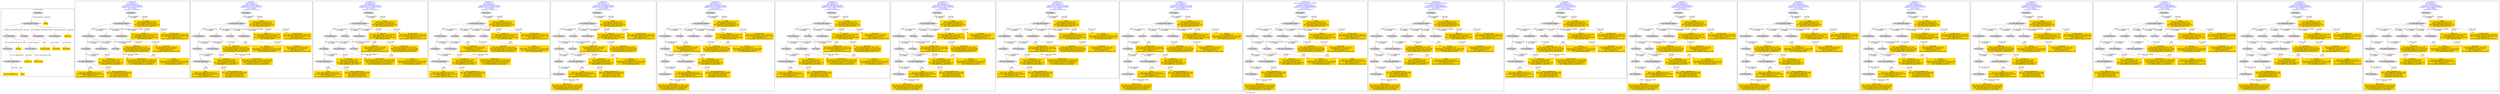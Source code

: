 digraph n0 {
fontcolor="blue"
remincross="true"
label="s22-s-moca.xml"
subgraph cluster_0 {
label="1-correct model"
n2[style="filled",color="white",fillcolor="lightgray",label="E12_Production1"];
n3[style="filled",color="white",fillcolor="lightgray",label="E21_Person1"];
n4[shape="plaintext",style="filled",fillcolor="gold",label="Process"];
n5[style="filled",color="white",fillcolor="lightgray",label="E52_Time-Span1"];
n6[style="filled",color="white",fillcolor="lightgray",label="E82_Actor_Appellation1"];
n7[shape="plaintext",style="filled",fillcolor="gold",label="person_uri"];
n8[style="filled",color="white",fillcolor="lightgray",label="E22_Man-Made_Object1"];
n9[style="filled",color="white",fillcolor="lightgray",label="E35_Title1"];
n10[style="filled",color="white",fillcolor="lightgray",label="E8_Acquisition1"];
n11[style="filled",color="white",fillcolor="lightgray",label="E54_Dimension1"];
n12[shape="plaintext",style="filled",fillcolor="gold",label="object_uri"];
n13[shape="plaintext",style="filled",fillcolor="gold",label="Artwork_Name"];
n14[style="filled",color="white",fillcolor="lightgray",label="E38_Image1"];
n15[shape="plaintext",style="filled",fillcolor="gold",label="image"];
n16[shape="plaintext",style="filled",fillcolor="gold",label="Artwork_Year"];
n17[shape="plaintext",style="filled",fillcolor="gold",label="Dimensions"];
n18[shape="plaintext",style="filled",fillcolor="gold",label="person_appellation_uri"];
n19[shape="plaintext",style="filled",fillcolor="gold",label="name"];
n20[shape="plaintext",style="filled",fillcolor="gold",label="Provenance"];
}
subgraph cluster_1 {
label="candidate 0\nlink coherence:1.0\nnode coherence:1.0\nconfidence:0.52393676848528\nmapping score:0.54131225616176\ncost:17.99883\n-precision:0.83-recall:0.83"
n22[style="filled",color="white",fillcolor="lightgray",label="E12_Production1"];
n23[style="filled",color="white",fillcolor="lightgray",label="E21_Person1"];
n24[style="filled",color="white",fillcolor="lightgray",label="E52_Time-Span2"];
n25[style="filled",color="white",fillcolor="lightgray",label="E55_Type1"];
n26[style="filled",color="white",fillcolor="lightgray",label="E82_Actor_Appellation1"];
n27[style="filled",color="white",fillcolor="lightgray",label="E22_Man-Made_Object1"];
n28[style="filled",color="white",fillcolor="lightgray",label="E54_Dimension1"];
n29[style="filled",color="white",fillcolor="lightgray",label="E8_Acquisition1"];
n30[style="filled",color="white",fillcolor="lightgray",label="E38_Image1"];
n31[shape="plaintext",style="filled",fillcolor="gold",label="Process\n[E55_Type,label,0.51]\n[E29_Design_or_Procedure,P3_has_note,0.286]\n[E22_Man-Made_Object,P3_has_note,0.11]\n[E57_Material,label,0.094]"];
n32[shape="plaintext",style="filled",fillcolor="gold",label="Dimensions\n[E54_Dimension,P3_has_note,0.742]\n[E22_Man-Made_Object,P3_has_note,0.106]\n[E22_Man-Made_Object,classLink,0.079]\n[E34_Inscription,P3_has_note,0.074]"];
n33[shape="plaintext",style="filled",fillcolor="gold",label="image\n[E38_Image,classLink,0.416]\n[E78_Collection,classLink,0.234]\n[E22_Man-Made_Object,classLink,0.213]\n[E21_Person,classLink,0.137]"];
n34[shape="plaintext",style="filled",fillcolor="gold",label="Artwork_Year\n[E52_Time-Span,P82_at_some_time_within,0.444]\n[E52_Time-Span,P82b_end_of_the_end,0.413]\n[E33_Linguistic_Object,P3_has_note,0.076]\n[E12_Production,P3_has_note,0.068]"];
n35[shape="plaintext",style="filled",fillcolor="gold",label="object_uri\n[E22_Man-Made_Object,classLink,0.794]\n[E30_Right,P3_has_note,0.074]\n[E22_Man-Made_Object,P3_has_note,0.069]\n[E35_Title,label,0.064]"];
n36[shape="plaintext",style="filled",fillcolor="gold",label="name\n[E82_Actor_Appellation,label,0.413]\n[E22_Man-Made_Object,P3_has_note,0.216]\n[E35_Title,label,0.193]\n[E73_Information_Object,P3_has_note,0.179]"];
n37[shape="plaintext",style="filled",fillcolor="gold",label="Artwork_Name\n[E22_Man-Made_Object,P3_has_note,0.31]\n[E73_Information_Object,P3_has_note,0.259]\n[E35_Title,label,0.25]\n[E33_Linguistic_Object,P3_has_note,0.18]"];
n38[shape="plaintext",style="filled",fillcolor="gold",label="person_appellation_uri\n[E82_Actor_Appellation,classLink,0.869]\n[E21_Person,classLink,0.063]\n[E39_Actor,classLink,0.052]\n[E30_Right,P3_has_note,0.016]"];
n39[shape="plaintext",style="filled",fillcolor="gold",label="person_uri\n[E21_Person,classLink,0.361]\n[E39_Actor,classLink,0.295]\n[E82_Actor_Appellation,classLink,0.252]\n[E30_Right,P3_has_note,0.092]"];
n40[shape="plaintext",style="filled",fillcolor="gold",label="Provenance\n[E8_Acquisition,P3_has_note,0.38]\n[E30_Right,P3_has_note,0.247]\n[E35_Title,label,0.214]\n[E22_Man-Made_Object,P3_has_note,0.159]"];
}
subgraph cluster_2 {
label="candidate 1\nlink coherence:1.0\nnode coherence:1.0\nconfidence:0.52393676848528\nmapping score:0.54131225616176\ncost:17.99888\n-precision:0.83-recall:0.83"
n42[style="filled",color="white",fillcolor="lightgray",label="E12_Production1"];
n43[style="filled",color="white",fillcolor="lightgray",label="E21_Person1"];
n44[style="filled",color="white",fillcolor="lightgray",label="E52_Time-Span2"];
n45[style="filled",color="white",fillcolor="lightgray",label="E82_Actor_Appellation1"];
n46[style="filled",color="white",fillcolor="lightgray",label="E22_Man-Made_Object1"];
n47[style="filled",color="white",fillcolor="lightgray",label="E54_Dimension1"];
n48[style="filled",color="white",fillcolor="lightgray",label="E55_Type2"];
n49[style="filled",color="white",fillcolor="lightgray",label="E8_Acquisition1"];
n50[style="filled",color="white",fillcolor="lightgray",label="E38_Image1"];
n51[shape="plaintext",style="filled",fillcolor="gold",label="Dimensions\n[E54_Dimension,P3_has_note,0.742]\n[E22_Man-Made_Object,P3_has_note,0.106]\n[E22_Man-Made_Object,classLink,0.079]\n[E34_Inscription,P3_has_note,0.074]"];
n52[shape="plaintext",style="filled",fillcolor="gold",label="image\n[E38_Image,classLink,0.416]\n[E78_Collection,classLink,0.234]\n[E22_Man-Made_Object,classLink,0.213]\n[E21_Person,classLink,0.137]"];
n53[shape="plaintext",style="filled",fillcolor="gold",label="Artwork_Year\n[E52_Time-Span,P82_at_some_time_within,0.444]\n[E52_Time-Span,P82b_end_of_the_end,0.413]\n[E33_Linguistic_Object,P3_has_note,0.076]\n[E12_Production,P3_has_note,0.068]"];
n54[shape="plaintext",style="filled",fillcolor="gold",label="object_uri\n[E22_Man-Made_Object,classLink,0.794]\n[E30_Right,P3_has_note,0.074]\n[E22_Man-Made_Object,P3_has_note,0.069]\n[E35_Title,label,0.064]"];
n55[shape="plaintext",style="filled",fillcolor="gold",label="name\n[E82_Actor_Appellation,label,0.413]\n[E22_Man-Made_Object,P3_has_note,0.216]\n[E35_Title,label,0.193]\n[E73_Information_Object,P3_has_note,0.179]"];
n56[shape="plaintext",style="filled",fillcolor="gold",label="Artwork_Name\n[E22_Man-Made_Object,P3_has_note,0.31]\n[E73_Information_Object,P3_has_note,0.259]\n[E35_Title,label,0.25]\n[E33_Linguistic_Object,P3_has_note,0.18]"];
n57[shape="plaintext",style="filled",fillcolor="gold",label="Process\n[E55_Type,label,0.51]\n[E29_Design_or_Procedure,P3_has_note,0.286]\n[E22_Man-Made_Object,P3_has_note,0.11]\n[E57_Material,label,0.094]"];
n58[shape="plaintext",style="filled",fillcolor="gold",label="person_appellation_uri\n[E82_Actor_Appellation,classLink,0.869]\n[E21_Person,classLink,0.063]\n[E39_Actor,classLink,0.052]\n[E30_Right,P3_has_note,0.016]"];
n59[shape="plaintext",style="filled",fillcolor="gold",label="person_uri\n[E21_Person,classLink,0.361]\n[E39_Actor,classLink,0.295]\n[E82_Actor_Appellation,classLink,0.252]\n[E30_Right,P3_has_note,0.092]"];
n60[shape="plaintext",style="filled",fillcolor="gold",label="Provenance\n[E8_Acquisition,P3_has_note,0.38]\n[E30_Right,P3_has_note,0.247]\n[E35_Title,label,0.214]\n[E22_Man-Made_Object,P3_has_note,0.159]"];
}
subgraph cluster_3 {
label="candidate 10\nlink coherence:1.0\nnode coherence:1.0\nconfidence:0.5072798437276589\nmapping score:0.5357599479092197\ncost:17.99878\n-precision:0.78-recall:0.78"
n62[style="filled",color="white",fillcolor="lightgray",label="E12_Production1"];
n63[style="filled",color="white",fillcolor="lightgray",label="E21_Person1"];
n64[style="filled",color="white",fillcolor="lightgray",label="E52_Time-Span2"];
n65[style="filled",color="white",fillcolor="lightgray",label="E55_Type1"];
n66[style="filled",color="white",fillcolor="lightgray",label="E82_Actor_Appellation1"];
n67[style="filled",color="white",fillcolor="lightgray",label="E22_Man-Made_Object1"];
n68[style="filled",color="white",fillcolor="lightgray",label="E35_Title1"];
n69[style="filled",color="white",fillcolor="lightgray",label="E54_Dimension1"];
n70[style="filled",color="white",fillcolor="lightgray",label="E38_Image1"];
n71[shape="plaintext",style="filled",fillcolor="gold",label="Process\n[E55_Type,label,0.51]\n[E29_Design_or_Procedure,P3_has_note,0.286]\n[E22_Man-Made_Object,P3_has_note,0.11]\n[E57_Material,label,0.094]"];
n72[shape="plaintext",style="filled",fillcolor="gold",label="Dimensions\n[E54_Dimension,P3_has_note,0.742]\n[E22_Man-Made_Object,P3_has_note,0.106]\n[E22_Man-Made_Object,classLink,0.079]\n[E34_Inscription,P3_has_note,0.074]"];
n73[shape="plaintext",style="filled",fillcolor="gold",label="image\n[E38_Image,classLink,0.416]\n[E78_Collection,classLink,0.234]\n[E22_Man-Made_Object,classLink,0.213]\n[E21_Person,classLink,0.137]"];
n74[shape="plaintext",style="filled",fillcolor="gold",label="Artwork_Year\n[E52_Time-Span,P82_at_some_time_within,0.444]\n[E52_Time-Span,P82b_end_of_the_end,0.413]\n[E33_Linguistic_Object,P3_has_note,0.076]\n[E12_Production,P3_has_note,0.068]"];
n75[shape="plaintext",style="filled",fillcolor="gold",label="object_uri\n[E22_Man-Made_Object,classLink,0.794]\n[E30_Right,P3_has_note,0.074]\n[E22_Man-Made_Object,P3_has_note,0.069]\n[E35_Title,label,0.064]"];
n76[shape="plaintext",style="filled",fillcolor="gold",label="name\n[E82_Actor_Appellation,label,0.413]\n[E22_Man-Made_Object,P3_has_note,0.216]\n[E35_Title,label,0.193]\n[E73_Information_Object,P3_has_note,0.179]"];
n77[shape="plaintext",style="filled",fillcolor="gold",label="Artwork_Name\n[E22_Man-Made_Object,P3_has_note,0.31]\n[E73_Information_Object,P3_has_note,0.259]\n[E35_Title,label,0.25]\n[E33_Linguistic_Object,P3_has_note,0.18]"];
n78[shape="plaintext",style="filled",fillcolor="gold",label="person_appellation_uri\n[E82_Actor_Appellation,classLink,0.869]\n[E21_Person,classLink,0.063]\n[E39_Actor,classLink,0.052]\n[E30_Right,P3_has_note,0.016]"];
n79[shape="plaintext",style="filled",fillcolor="gold",label="person_uri\n[E21_Person,classLink,0.361]\n[E39_Actor,classLink,0.295]\n[E82_Actor_Appellation,classLink,0.252]\n[E30_Right,P3_has_note,0.092]"];
n80[shape="plaintext",style="filled",fillcolor="gold",label="Provenance\n[E8_Acquisition,P3_has_note,0.38]\n[E30_Right,P3_has_note,0.247]\n[E35_Title,label,0.214]\n[E22_Man-Made_Object,P3_has_note,0.159]"];
}
subgraph cluster_4 {
label="candidate 11\nlink coherence:1.0\nnode coherence:1.0\nconfidence:0.5072798437276589\nmapping score:0.5357599479092197\ncost:17.99883\n-precision:0.78-recall:0.78"
n82[style="filled",color="white",fillcolor="lightgray",label="E12_Production1"];
n83[style="filled",color="white",fillcolor="lightgray",label="E21_Person1"];
n84[style="filled",color="white",fillcolor="lightgray",label="E52_Time-Span2"];
n85[style="filled",color="white",fillcolor="lightgray",label="E82_Actor_Appellation1"];
n86[style="filled",color="white",fillcolor="lightgray",label="E22_Man-Made_Object1"];
n87[style="filled",color="white",fillcolor="lightgray",label="E35_Title1"];
n88[style="filled",color="white",fillcolor="lightgray",label="E54_Dimension1"];
n89[style="filled",color="white",fillcolor="lightgray",label="E55_Type2"];
n90[style="filled",color="white",fillcolor="lightgray",label="E38_Image1"];
n91[shape="plaintext",style="filled",fillcolor="gold",label="Dimensions\n[E54_Dimension,P3_has_note,0.742]\n[E22_Man-Made_Object,P3_has_note,0.106]\n[E22_Man-Made_Object,classLink,0.079]\n[E34_Inscription,P3_has_note,0.074]"];
n92[shape="plaintext",style="filled",fillcolor="gold",label="image\n[E38_Image,classLink,0.416]\n[E78_Collection,classLink,0.234]\n[E22_Man-Made_Object,classLink,0.213]\n[E21_Person,classLink,0.137]"];
n93[shape="plaintext",style="filled",fillcolor="gold",label="Artwork_Year\n[E52_Time-Span,P82_at_some_time_within,0.444]\n[E52_Time-Span,P82b_end_of_the_end,0.413]\n[E33_Linguistic_Object,P3_has_note,0.076]\n[E12_Production,P3_has_note,0.068]"];
n94[shape="plaintext",style="filled",fillcolor="gold",label="object_uri\n[E22_Man-Made_Object,classLink,0.794]\n[E30_Right,P3_has_note,0.074]\n[E22_Man-Made_Object,P3_has_note,0.069]\n[E35_Title,label,0.064]"];
n95[shape="plaintext",style="filled",fillcolor="gold",label="name\n[E82_Actor_Appellation,label,0.413]\n[E22_Man-Made_Object,P3_has_note,0.216]\n[E35_Title,label,0.193]\n[E73_Information_Object,P3_has_note,0.179]"];
n96[shape="plaintext",style="filled",fillcolor="gold",label="Artwork_Name\n[E22_Man-Made_Object,P3_has_note,0.31]\n[E73_Information_Object,P3_has_note,0.259]\n[E35_Title,label,0.25]\n[E33_Linguistic_Object,P3_has_note,0.18]"];
n97[shape="plaintext",style="filled",fillcolor="gold",label="Process\n[E55_Type,label,0.51]\n[E29_Design_or_Procedure,P3_has_note,0.286]\n[E22_Man-Made_Object,P3_has_note,0.11]\n[E57_Material,label,0.094]"];
n98[shape="plaintext",style="filled",fillcolor="gold",label="person_appellation_uri\n[E82_Actor_Appellation,classLink,0.869]\n[E21_Person,classLink,0.063]\n[E39_Actor,classLink,0.052]\n[E30_Right,P3_has_note,0.016]"];
n99[shape="plaintext",style="filled",fillcolor="gold",label="person_uri\n[E21_Person,classLink,0.361]\n[E39_Actor,classLink,0.295]\n[E82_Actor_Appellation,classLink,0.252]\n[E30_Right,P3_has_note,0.092]"];
n100[shape="plaintext",style="filled",fillcolor="gold",label="Provenance\n[E8_Acquisition,P3_has_note,0.38]\n[E30_Right,P3_has_note,0.247]\n[E35_Title,label,0.214]\n[E22_Man-Made_Object,P3_has_note,0.159]"];
}
subgraph cluster_5 {
label="candidate 12\nlink coherence:1.0\nnode coherence:1.0\nconfidence:0.5072798437276589\nmapping score:0.5357599479092197\ncost:18.99869\n-precision:0.68-recall:0.72"
n102[style="filled",color="white",fillcolor="lightgray",label="E12_Production1"];
n103[style="filled",color="white",fillcolor="lightgray",label="E21_Person1"];
n104[style="filled",color="white",fillcolor="lightgray",label="E55_Type1"];
n105[style="filled",color="white",fillcolor="lightgray",label="E67_Birth1"];
n106[style="filled",color="white",fillcolor="lightgray",label="E82_Actor_Appellation1"];
n107[style="filled",color="white",fillcolor="lightgray",label="E22_Man-Made_Object1"];
n108[style="filled",color="white",fillcolor="lightgray",label="E35_Title1"];
n109[style="filled",color="white",fillcolor="lightgray",label="E54_Dimension1"];
n110[style="filled",color="white",fillcolor="lightgray",label="E38_Image1"];
n111[style="filled",color="white",fillcolor="lightgray",label="E52_Time-Span1"];
n112[shape="plaintext",style="filled",fillcolor="gold",label="Process\n[E55_Type,label,0.51]\n[E29_Design_or_Procedure,P3_has_note,0.286]\n[E22_Man-Made_Object,P3_has_note,0.11]\n[E57_Material,label,0.094]"];
n113[shape="plaintext",style="filled",fillcolor="gold",label="Dimensions\n[E54_Dimension,P3_has_note,0.742]\n[E22_Man-Made_Object,P3_has_note,0.106]\n[E22_Man-Made_Object,classLink,0.079]\n[E34_Inscription,P3_has_note,0.074]"];
n114[shape="plaintext",style="filled",fillcolor="gold",label="image\n[E38_Image,classLink,0.416]\n[E78_Collection,classLink,0.234]\n[E22_Man-Made_Object,classLink,0.213]\n[E21_Person,classLink,0.137]"];
n115[shape="plaintext",style="filled",fillcolor="gold",label="object_uri\n[E22_Man-Made_Object,classLink,0.794]\n[E30_Right,P3_has_note,0.074]\n[E22_Man-Made_Object,P3_has_note,0.069]\n[E35_Title,label,0.064]"];
n116[shape="plaintext",style="filled",fillcolor="gold",label="Artwork_Year\n[E52_Time-Span,P82_at_some_time_within,0.444]\n[E52_Time-Span,P82b_end_of_the_end,0.413]\n[E33_Linguistic_Object,P3_has_note,0.076]\n[E12_Production,P3_has_note,0.068]"];
n117[shape="plaintext",style="filled",fillcolor="gold",label="name\n[E82_Actor_Appellation,label,0.413]\n[E22_Man-Made_Object,P3_has_note,0.216]\n[E35_Title,label,0.193]\n[E73_Information_Object,P3_has_note,0.179]"];
n118[shape="plaintext",style="filled",fillcolor="gold",label="Artwork_Name\n[E22_Man-Made_Object,P3_has_note,0.31]\n[E73_Information_Object,P3_has_note,0.259]\n[E35_Title,label,0.25]\n[E33_Linguistic_Object,P3_has_note,0.18]"];
n119[shape="plaintext",style="filled",fillcolor="gold",label="person_appellation_uri\n[E82_Actor_Appellation,classLink,0.869]\n[E21_Person,classLink,0.063]\n[E39_Actor,classLink,0.052]\n[E30_Right,P3_has_note,0.016]"];
n120[shape="plaintext",style="filled",fillcolor="gold",label="person_uri\n[E21_Person,classLink,0.361]\n[E39_Actor,classLink,0.295]\n[E82_Actor_Appellation,classLink,0.252]\n[E30_Right,P3_has_note,0.092]"];
n121[shape="plaintext",style="filled",fillcolor="gold",label="Provenance\n[E8_Acquisition,P3_has_note,0.38]\n[E30_Right,P3_has_note,0.247]\n[E35_Title,label,0.214]\n[E22_Man-Made_Object,P3_has_note,0.159]"];
}
subgraph cluster_6 {
label="candidate 13\nlink coherence:1.0\nnode coherence:1.0\nconfidence:0.5072798437276589\nmapping score:0.5357599479092197\ncost:18.99874\n-precision:0.68-recall:0.72"
n123[style="filled",color="white",fillcolor="lightgray",label="E12_Production1"];
n124[style="filled",color="white",fillcolor="lightgray",label="E21_Person1"];
n125[style="filled",color="white",fillcolor="lightgray",label="E67_Birth1"];
n126[style="filled",color="white",fillcolor="lightgray",label="E82_Actor_Appellation1"];
n127[style="filled",color="white",fillcolor="lightgray",label="E22_Man-Made_Object1"];
n128[style="filled",color="white",fillcolor="lightgray",label="E35_Title1"];
n129[style="filled",color="white",fillcolor="lightgray",label="E54_Dimension1"];
n130[style="filled",color="white",fillcolor="lightgray",label="E55_Type2"];
n131[style="filled",color="white",fillcolor="lightgray",label="E38_Image1"];
n132[style="filled",color="white",fillcolor="lightgray",label="E52_Time-Span1"];
n133[shape="plaintext",style="filled",fillcolor="gold",label="Dimensions\n[E54_Dimension,P3_has_note,0.742]\n[E22_Man-Made_Object,P3_has_note,0.106]\n[E22_Man-Made_Object,classLink,0.079]\n[E34_Inscription,P3_has_note,0.074]"];
n134[shape="plaintext",style="filled",fillcolor="gold",label="image\n[E38_Image,classLink,0.416]\n[E78_Collection,classLink,0.234]\n[E22_Man-Made_Object,classLink,0.213]\n[E21_Person,classLink,0.137]"];
n135[shape="plaintext",style="filled",fillcolor="gold",label="object_uri\n[E22_Man-Made_Object,classLink,0.794]\n[E30_Right,P3_has_note,0.074]\n[E22_Man-Made_Object,P3_has_note,0.069]\n[E35_Title,label,0.064]"];
n136[shape="plaintext",style="filled",fillcolor="gold",label="Artwork_Year\n[E52_Time-Span,P82_at_some_time_within,0.444]\n[E52_Time-Span,P82b_end_of_the_end,0.413]\n[E33_Linguistic_Object,P3_has_note,0.076]\n[E12_Production,P3_has_note,0.068]"];
n137[shape="plaintext",style="filled",fillcolor="gold",label="name\n[E82_Actor_Appellation,label,0.413]\n[E22_Man-Made_Object,P3_has_note,0.216]\n[E35_Title,label,0.193]\n[E73_Information_Object,P3_has_note,0.179]"];
n138[shape="plaintext",style="filled",fillcolor="gold",label="Artwork_Name\n[E22_Man-Made_Object,P3_has_note,0.31]\n[E73_Information_Object,P3_has_note,0.259]\n[E35_Title,label,0.25]\n[E33_Linguistic_Object,P3_has_note,0.18]"];
n139[shape="plaintext",style="filled",fillcolor="gold",label="Process\n[E55_Type,label,0.51]\n[E29_Design_or_Procedure,P3_has_note,0.286]\n[E22_Man-Made_Object,P3_has_note,0.11]\n[E57_Material,label,0.094]"];
n140[shape="plaintext",style="filled",fillcolor="gold",label="person_appellation_uri\n[E82_Actor_Appellation,classLink,0.869]\n[E21_Person,classLink,0.063]\n[E39_Actor,classLink,0.052]\n[E30_Right,P3_has_note,0.016]"];
n141[shape="plaintext",style="filled",fillcolor="gold",label="person_uri\n[E21_Person,classLink,0.361]\n[E39_Actor,classLink,0.295]\n[E82_Actor_Appellation,classLink,0.252]\n[E30_Right,P3_has_note,0.092]"];
n142[shape="plaintext",style="filled",fillcolor="gold",label="Provenance\n[E8_Acquisition,P3_has_note,0.38]\n[E30_Right,P3_has_note,0.247]\n[E35_Title,label,0.214]\n[E22_Man-Made_Object,P3_has_note,0.159]"];
}
subgraph cluster_7 {
label="candidate 14\nlink coherence:1.0\nnode coherence:1.0\nconfidence:0.4957831019383045\nmapping score:0.5319277006461015\ncost:17.99878\n-precision:0.83-recall:0.83"
n144[style="filled",color="white",fillcolor="lightgray",label="E12_Production1"];
n145[style="filled",color="white",fillcolor="lightgray",label="E21_Person1"];
n146[style="filled",color="white",fillcolor="lightgray",label="E52_Time-Span2"];
n147[style="filled",color="white",fillcolor="lightgray",label="E55_Type1"];
n148[style="filled",color="white",fillcolor="lightgray",label="E82_Actor_Appellation1"];
n149[style="filled",color="white",fillcolor="lightgray",label="E22_Man-Made_Object1"];
n150[style="filled",color="white",fillcolor="lightgray",label="E35_Title1"];
n151[style="filled",color="white",fillcolor="lightgray",label="E54_Dimension1"];
n152[style="filled",color="white",fillcolor="lightgray",label="E38_Image1"];
n153[shape="plaintext",style="filled",fillcolor="gold",label="Process\n[E55_Type,label,0.51]\n[E29_Design_or_Procedure,P3_has_note,0.286]\n[E22_Man-Made_Object,P3_has_note,0.11]\n[E57_Material,label,0.094]"];
n154[shape="plaintext",style="filled",fillcolor="gold",label="Dimensions\n[E54_Dimension,P3_has_note,0.742]\n[E22_Man-Made_Object,P3_has_note,0.106]\n[E22_Man-Made_Object,classLink,0.079]\n[E34_Inscription,P3_has_note,0.074]"];
n155[shape="plaintext",style="filled",fillcolor="gold",label="image\n[E38_Image,classLink,0.416]\n[E78_Collection,classLink,0.234]\n[E22_Man-Made_Object,classLink,0.213]\n[E21_Person,classLink,0.137]"];
n156[shape="plaintext",style="filled",fillcolor="gold",label="Artwork_Year\n[E52_Time-Span,P82_at_some_time_within,0.444]\n[E52_Time-Span,P82b_end_of_the_end,0.413]\n[E33_Linguistic_Object,P3_has_note,0.076]\n[E12_Production,P3_has_note,0.068]"];
n157[shape="plaintext",style="filled",fillcolor="gold",label="object_uri\n[E22_Man-Made_Object,classLink,0.794]\n[E30_Right,P3_has_note,0.074]\n[E22_Man-Made_Object,P3_has_note,0.069]\n[E35_Title,label,0.064]"];
n158[shape="plaintext",style="filled",fillcolor="gold",label="name\n[E82_Actor_Appellation,label,0.413]\n[E22_Man-Made_Object,P3_has_note,0.216]\n[E35_Title,label,0.193]\n[E73_Information_Object,P3_has_note,0.179]"];
n159[shape="plaintext",style="filled",fillcolor="gold",label="Provenance\n[E8_Acquisition,P3_has_note,0.38]\n[E30_Right,P3_has_note,0.247]\n[E35_Title,label,0.214]\n[E22_Man-Made_Object,P3_has_note,0.159]"];
n160[shape="plaintext",style="filled",fillcolor="gold",label="person_appellation_uri\n[E82_Actor_Appellation,classLink,0.869]\n[E21_Person,classLink,0.063]\n[E39_Actor,classLink,0.052]\n[E30_Right,P3_has_note,0.016]"];
n161[shape="plaintext",style="filled",fillcolor="gold",label="person_uri\n[E21_Person,classLink,0.361]\n[E39_Actor,classLink,0.295]\n[E82_Actor_Appellation,classLink,0.252]\n[E30_Right,P3_has_note,0.092]"];
n162[shape="plaintext",style="filled",fillcolor="gold",label="Artwork_Name\n[E22_Man-Made_Object,P3_has_note,0.31]\n[E73_Information_Object,P3_has_note,0.259]\n[E35_Title,label,0.25]\n[E33_Linguistic_Object,P3_has_note,0.18]"];
}
subgraph cluster_8 {
label="candidate 15\nlink coherence:1.0\nnode coherence:1.0\nconfidence:0.4957831019383045\nmapping score:0.5319277006461015\ncost:18.99869\n-precision:0.74-recall:0.78"
n164[style="filled",color="white",fillcolor="lightgray",label="E12_Production1"];
n165[style="filled",color="white",fillcolor="lightgray",label="E21_Person1"];
n166[style="filled",color="white",fillcolor="lightgray",label="E55_Type1"];
n167[style="filled",color="white",fillcolor="lightgray",label="E67_Birth1"];
n168[style="filled",color="white",fillcolor="lightgray",label="E82_Actor_Appellation1"];
n169[style="filled",color="white",fillcolor="lightgray",label="E22_Man-Made_Object1"];
n170[style="filled",color="white",fillcolor="lightgray",label="E35_Title1"];
n171[style="filled",color="white",fillcolor="lightgray",label="E54_Dimension1"];
n172[style="filled",color="white",fillcolor="lightgray",label="E38_Image1"];
n173[style="filled",color="white",fillcolor="lightgray",label="E52_Time-Span1"];
n174[shape="plaintext",style="filled",fillcolor="gold",label="Process\n[E55_Type,label,0.51]\n[E29_Design_or_Procedure,P3_has_note,0.286]\n[E22_Man-Made_Object,P3_has_note,0.11]\n[E57_Material,label,0.094]"];
n175[shape="plaintext",style="filled",fillcolor="gold",label="Dimensions\n[E54_Dimension,P3_has_note,0.742]\n[E22_Man-Made_Object,P3_has_note,0.106]\n[E22_Man-Made_Object,classLink,0.079]\n[E34_Inscription,P3_has_note,0.074]"];
n176[shape="plaintext",style="filled",fillcolor="gold",label="image\n[E38_Image,classLink,0.416]\n[E78_Collection,classLink,0.234]\n[E22_Man-Made_Object,classLink,0.213]\n[E21_Person,classLink,0.137]"];
n177[shape="plaintext",style="filled",fillcolor="gold",label="object_uri\n[E22_Man-Made_Object,classLink,0.794]\n[E30_Right,P3_has_note,0.074]\n[E22_Man-Made_Object,P3_has_note,0.069]\n[E35_Title,label,0.064]"];
n178[shape="plaintext",style="filled",fillcolor="gold",label="Artwork_Year\n[E52_Time-Span,P82_at_some_time_within,0.444]\n[E52_Time-Span,P82b_end_of_the_end,0.413]\n[E33_Linguistic_Object,P3_has_note,0.076]\n[E12_Production,P3_has_note,0.068]"];
n179[shape="plaintext",style="filled",fillcolor="gold",label="name\n[E82_Actor_Appellation,label,0.413]\n[E22_Man-Made_Object,P3_has_note,0.216]\n[E35_Title,label,0.193]\n[E73_Information_Object,P3_has_note,0.179]"];
n180[shape="plaintext",style="filled",fillcolor="gold",label="Provenance\n[E8_Acquisition,P3_has_note,0.38]\n[E30_Right,P3_has_note,0.247]\n[E35_Title,label,0.214]\n[E22_Man-Made_Object,P3_has_note,0.159]"];
n181[shape="plaintext",style="filled",fillcolor="gold",label="person_appellation_uri\n[E82_Actor_Appellation,classLink,0.869]\n[E21_Person,classLink,0.063]\n[E39_Actor,classLink,0.052]\n[E30_Right,P3_has_note,0.016]"];
n182[shape="plaintext",style="filled",fillcolor="gold",label="person_uri\n[E21_Person,classLink,0.361]\n[E39_Actor,classLink,0.295]\n[E82_Actor_Appellation,classLink,0.252]\n[E30_Right,P3_has_note,0.092]"];
n183[shape="plaintext",style="filled",fillcolor="gold",label="Artwork_Name\n[E22_Man-Made_Object,P3_has_note,0.31]\n[E73_Information_Object,P3_has_note,0.259]\n[E35_Title,label,0.25]\n[E33_Linguistic_Object,P3_has_note,0.18]"];
}
subgraph cluster_9 {
label="candidate 16\nlink coherence:1.0\nnode coherence:1.0\nconfidence:0.47788376218122436\nmapping score:0.5259612540604082\ncost:17.99878\n-precision:0.94-recall:0.94"
n185[style="filled",color="white",fillcolor="lightgray",label="E12_Production1"];
n186[style="filled",color="white",fillcolor="lightgray",label="E21_Person1"];
n187[style="filled",color="white",fillcolor="lightgray",label="E52_Time-Span2"];
n188[style="filled",color="white",fillcolor="lightgray",label="E82_Actor_Appellation1"];
n189[style="filled",color="white",fillcolor="lightgray",label="E22_Man-Made_Object1"];
n190[style="filled",color="white",fillcolor="lightgray",label="E35_Title1"];
n191[style="filled",color="white",fillcolor="lightgray",label="E54_Dimension1"];
n192[style="filled",color="white",fillcolor="lightgray",label="E8_Acquisition1"];
n193[style="filled",color="white",fillcolor="lightgray",label="E38_Image1"];
n194[shape="plaintext",style="filled",fillcolor="gold",label="Dimensions\n[E54_Dimension,P3_has_note,0.742]\n[E22_Man-Made_Object,P3_has_note,0.106]\n[E22_Man-Made_Object,classLink,0.079]\n[E34_Inscription,P3_has_note,0.074]"];
n195[shape="plaintext",style="filled",fillcolor="gold",label="image\n[E38_Image,classLink,0.416]\n[E78_Collection,classLink,0.234]\n[E22_Man-Made_Object,classLink,0.213]\n[E21_Person,classLink,0.137]"];
n196[shape="plaintext",style="filled",fillcolor="gold",label="Artwork_Year\n[E52_Time-Span,P82_at_some_time_within,0.444]\n[E52_Time-Span,P82b_end_of_the_end,0.413]\n[E33_Linguistic_Object,P3_has_note,0.076]\n[E12_Production,P3_has_note,0.068]"];
n197[shape="plaintext",style="filled",fillcolor="gold",label="object_uri\n[E22_Man-Made_Object,classLink,0.794]\n[E30_Right,P3_has_note,0.074]\n[E22_Man-Made_Object,P3_has_note,0.069]\n[E35_Title,label,0.064]"];
n198[shape="plaintext",style="filled",fillcolor="gold",label="name\n[E82_Actor_Appellation,label,0.413]\n[E22_Man-Made_Object,P3_has_note,0.216]\n[E35_Title,label,0.193]\n[E73_Information_Object,P3_has_note,0.179]"];
n199[shape="plaintext",style="filled",fillcolor="gold",label="Process\n[E55_Type,label,0.51]\n[E29_Design_or_Procedure,P3_has_note,0.286]\n[E22_Man-Made_Object,P3_has_note,0.11]\n[E57_Material,label,0.094]"];
n200[shape="plaintext",style="filled",fillcolor="gold",label="person_appellation_uri\n[E82_Actor_Appellation,classLink,0.869]\n[E21_Person,classLink,0.063]\n[E39_Actor,classLink,0.052]\n[E30_Right,P3_has_note,0.016]"];
n201[shape="plaintext",style="filled",fillcolor="gold",label="person_uri\n[E21_Person,classLink,0.361]\n[E39_Actor,classLink,0.295]\n[E82_Actor_Appellation,classLink,0.252]\n[E30_Right,P3_has_note,0.092]"];
n202[shape="plaintext",style="filled",fillcolor="gold",label="Artwork_Name\n[E22_Man-Made_Object,P3_has_note,0.31]\n[E73_Information_Object,P3_has_note,0.259]\n[E35_Title,label,0.25]\n[E33_Linguistic_Object,P3_has_note,0.18]"];
n203[shape="plaintext",style="filled",fillcolor="gold",label="Provenance\n[E8_Acquisition,P3_has_note,0.38]\n[E30_Right,P3_has_note,0.247]\n[E35_Title,label,0.214]\n[E22_Man-Made_Object,P3_has_note,0.159]"];
}
subgraph cluster_10 {
label="candidate 17\nlink coherence:1.0\nnode coherence:1.0\nconfidence:0.47788376218122436\nmapping score:0.5259612540604082\ncost:18.99869\n-precision:0.84-recall:0.89"
n205[style="filled",color="white",fillcolor="lightgray",label="E12_Production1"];
n206[style="filled",color="white",fillcolor="lightgray",label="E21_Person1"];
n207[style="filled",color="white",fillcolor="lightgray",label="E67_Birth1"];
n208[style="filled",color="white",fillcolor="lightgray",label="E82_Actor_Appellation1"];
n209[style="filled",color="white",fillcolor="lightgray",label="E22_Man-Made_Object1"];
n210[style="filled",color="white",fillcolor="lightgray",label="E35_Title1"];
n211[style="filled",color="white",fillcolor="lightgray",label="E54_Dimension1"];
n212[style="filled",color="white",fillcolor="lightgray",label="E8_Acquisition1"];
n213[style="filled",color="white",fillcolor="lightgray",label="E38_Image1"];
n214[style="filled",color="white",fillcolor="lightgray",label="E52_Time-Span1"];
n215[shape="plaintext",style="filled",fillcolor="gold",label="Dimensions\n[E54_Dimension,P3_has_note,0.742]\n[E22_Man-Made_Object,P3_has_note,0.106]\n[E22_Man-Made_Object,classLink,0.079]\n[E34_Inscription,P3_has_note,0.074]"];
n216[shape="plaintext",style="filled",fillcolor="gold",label="image\n[E38_Image,classLink,0.416]\n[E78_Collection,classLink,0.234]\n[E22_Man-Made_Object,classLink,0.213]\n[E21_Person,classLink,0.137]"];
n217[shape="plaintext",style="filled",fillcolor="gold",label="object_uri\n[E22_Man-Made_Object,classLink,0.794]\n[E30_Right,P3_has_note,0.074]\n[E22_Man-Made_Object,P3_has_note,0.069]\n[E35_Title,label,0.064]"];
n218[shape="plaintext",style="filled",fillcolor="gold",label="Artwork_Year\n[E52_Time-Span,P82_at_some_time_within,0.444]\n[E52_Time-Span,P82b_end_of_the_end,0.413]\n[E33_Linguistic_Object,P3_has_note,0.076]\n[E12_Production,P3_has_note,0.068]"];
n219[shape="plaintext",style="filled",fillcolor="gold",label="name\n[E82_Actor_Appellation,label,0.413]\n[E22_Man-Made_Object,P3_has_note,0.216]\n[E35_Title,label,0.193]\n[E73_Information_Object,P3_has_note,0.179]"];
n220[shape="plaintext",style="filled",fillcolor="gold",label="Process\n[E55_Type,label,0.51]\n[E29_Design_or_Procedure,P3_has_note,0.286]\n[E22_Man-Made_Object,P3_has_note,0.11]\n[E57_Material,label,0.094]"];
n221[shape="plaintext",style="filled",fillcolor="gold",label="person_appellation_uri\n[E82_Actor_Appellation,classLink,0.869]\n[E21_Person,classLink,0.063]\n[E39_Actor,classLink,0.052]\n[E30_Right,P3_has_note,0.016]"];
n222[shape="plaintext",style="filled",fillcolor="gold",label="person_uri\n[E21_Person,classLink,0.361]\n[E39_Actor,classLink,0.295]\n[E82_Actor_Appellation,classLink,0.252]\n[E30_Right,P3_has_note,0.092]"];
n223[shape="plaintext",style="filled",fillcolor="gold",label="Artwork_Name\n[E22_Man-Made_Object,P3_has_note,0.31]\n[E73_Information_Object,P3_has_note,0.259]\n[E35_Title,label,0.25]\n[E33_Linguistic_Object,P3_has_note,0.18]"];
n224[shape="plaintext",style="filled",fillcolor="gold",label="Provenance\n[E8_Acquisition,P3_has_note,0.38]\n[E30_Right,P3_has_note,0.247]\n[E35_Title,label,0.214]\n[E22_Man-Made_Object,P3_has_note,0.159]"];
}
subgraph cluster_11 {
label="candidate 18\nlink coherence:0.9523809523809523\nnode coherence:1.0\nconfidence:0.52393676848528\nmapping score:0.5246455894950933\ncost:20.99872\n-precision:0.62-recall:0.72"
n226[style="filled",color="white",fillcolor="lightgray",label="E12_Production1"];
n227[style="filled",color="white",fillcolor="lightgray",label="E21_Person1"];
n228[style="filled",color="white",fillcolor="lightgray",label="E55_Type1"];
n229[style="filled",color="white",fillcolor="lightgray",label="E67_Birth1"];
n230[style="filled",color="white",fillcolor="lightgray",label="E82_Actor_Appellation1"];
n231[style="filled",color="white",fillcolor="lightgray",label="E21_Person2"];
n232[style="filled",color="white",fillcolor="lightgray",label="E82_Actor_Appellation2"];
n233[style="filled",color="white",fillcolor="lightgray",label="E22_Man-Made_Object1"];
n234[style="filled",color="white",fillcolor="lightgray",label="E54_Dimension1"];
n235[style="filled",color="white",fillcolor="lightgray",label="E8_Acquisition1"];
n236[style="filled",color="white",fillcolor="lightgray",label="E38_Image1"];
n237[style="filled",color="white",fillcolor="lightgray",label="E52_Time-Span1"];
n238[shape="plaintext",style="filled",fillcolor="gold",label="Process\n[E55_Type,label,0.51]\n[E29_Design_or_Procedure,P3_has_note,0.286]\n[E22_Man-Made_Object,P3_has_note,0.11]\n[E57_Material,label,0.094]"];
n239[shape="plaintext",style="filled",fillcolor="gold",label="Dimensions\n[E54_Dimension,P3_has_note,0.742]\n[E22_Man-Made_Object,P3_has_note,0.106]\n[E22_Man-Made_Object,classLink,0.079]\n[E34_Inscription,P3_has_note,0.074]"];
n240[shape="plaintext",style="filled",fillcolor="gold",label="image\n[E38_Image,classLink,0.416]\n[E78_Collection,classLink,0.234]\n[E22_Man-Made_Object,classLink,0.213]\n[E21_Person,classLink,0.137]"];
n241[shape="plaintext",style="filled",fillcolor="gold",label="object_uri\n[E22_Man-Made_Object,classLink,0.794]\n[E30_Right,P3_has_note,0.074]\n[E22_Man-Made_Object,P3_has_note,0.069]\n[E35_Title,label,0.064]"];
n242[shape="plaintext",style="filled",fillcolor="gold",label="Artwork_Year\n[E52_Time-Span,P82_at_some_time_within,0.444]\n[E52_Time-Span,P82b_end_of_the_end,0.413]\n[E33_Linguistic_Object,P3_has_note,0.076]\n[E12_Production,P3_has_note,0.068]"];
n243[shape="plaintext",style="filled",fillcolor="gold",label="Artwork_Name\n[E22_Man-Made_Object,P3_has_note,0.31]\n[E73_Information_Object,P3_has_note,0.259]\n[E35_Title,label,0.25]\n[E33_Linguistic_Object,P3_has_note,0.18]"];
n244[shape="plaintext",style="filled",fillcolor="gold",label="person_appellation_uri\n[E82_Actor_Appellation,classLink,0.869]\n[E21_Person,classLink,0.063]\n[E39_Actor,classLink,0.052]\n[E30_Right,P3_has_note,0.016]"];
n245[shape="plaintext",style="filled",fillcolor="gold",label="person_uri\n[E21_Person,classLink,0.361]\n[E39_Actor,classLink,0.295]\n[E82_Actor_Appellation,classLink,0.252]\n[E30_Right,P3_has_note,0.092]"];
n246[shape="plaintext",style="filled",fillcolor="gold",label="Provenance\n[E8_Acquisition,P3_has_note,0.38]\n[E30_Right,P3_has_note,0.247]\n[E35_Title,label,0.214]\n[E22_Man-Made_Object,P3_has_note,0.159]"];
n247[shape="plaintext",style="filled",fillcolor="gold",label="name\n[E82_Actor_Appellation,label,0.413]\n[E22_Man-Made_Object,P3_has_note,0.216]\n[E35_Title,label,0.193]\n[E73_Information_Object,P3_has_note,0.179]"];
}
subgraph cluster_12 {
label="candidate 19\nlink coherence:0.9523809523809523\nnode coherence:1.0\nconfidence:0.52393676848528\nmapping score:0.5246455894950933\ncost:20.99877\n-precision:0.62-recall:0.72"
n249[style="filled",color="white",fillcolor="lightgray",label="E12_Production1"];
n250[style="filled",color="white",fillcolor="lightgray",label="E21_Person1"];
n251[style="filled",color="white",fillcolor="lightgray",label="E67_Birth1"];
n252[style="filled",color="white",fillcolor="lightgray",label="E82_Actor_Appellation1"];
n253[style="filled",color="white",fillcolor="lightgray",label="E21_Person2"];
n254[style="filled",color="white",fillcolor="lightgray",label="E82_Actor_Appellation2"];
n255[style="filled",color="white",fillcolor="lightgray",label="E22_Man-Made_Object1"];
n256[style="filled",color="white",fillcolor="lightgray",label="E54_Dimension1"];
n257[style="filled",color="white",fillcolor="lightgray",label="E55_Type2"];
n258[style="filled",color="white",fillcolor="lightgray",label="E8_Acquisition1"];
n259[style="filled",color="white",fillcolor="lightgray",label="E38_Image1"];
n260[style="filled",color="white",fillcolor="lightgray",label="E52_Time-Span1"];
n261[shape="plaintext",style="filled",fillcolor="gold",label="Dimensions\n[E54_Dimension,P3_has_note,0.742]\n[E22_Man-Made_Object,P3_has_note,0.106]\n[E22_Man-Made_Object,classLink,0.079]\n[E34_Inscription,P3_has_note,0.074]"];
n262[shape="plaintext",style="filled",fillcolor="gold",label="image\n[E38_Image,classLink,0.416]\n[E78_Collection,classLink,0.234]\n[E22_Man-Made_Object,classLink,0.213]\n[E21_Person,classLink,0.137]"];
n263[shape="plaintext",style="filled",fillcolor="gold",label="object_uri\n[E22_Man-Made_Object,classLink,0.794]\n[E30_Right,P3_has_note,0.074]\n[E22_Man-Made_Object,P3_has_note,0.069]\n[E35_Title,label,0.064]"];
n264[shape="plaintext",style="filled",fillcolor="gold",label="Artwork_Year\n[E52_Time-Span,P82_at_some_time_within,0.444]\n[E52_Time-Span,P82b_end_of_the_end,0.413]\n[E33_Linguistic_Object,P3_has_note,0.076]\n[E12_Production,P3_has_note,0.068]"];
n265[shape="plaintext",style="filled",fillcolor="gold",label="Artwork_Name\n[E22_Man-Made_Object,P3_has_note,0.31]\n[E73_Information_Object,P3_has_note,0.259]\n[E35_Title,label,0.25]\n[E33_Linguistic_Object,P3_has_note,0.18]"];
n266[shape="plaintext",style="filled",fillcolor="gold",label="Process\n[E55_Type,label,0.51]\n[E29_Design_or_Procedure,P3_has_note,0.286]\n[E22_Man-Made_Object,P3_has_note,0.11]\n[E57_Material,label,0.094]"];
n267[shape="plaintext",style="filled",fillcolor="gold",label="person_appellation_uri\n[E82_Actor_Appellation,classLink,0.869]\n[E21_Person,classLink,0.063]\n[E39_Actor,classLink,0.052]\n[E30_Right,P3_has_note,0.016]"];
n268[shape="plaintext",style="filled",fillcolor="gold",label="person_uri\n[E21_Person,classLink,0.361]\n[E39_Actor,classLink,0.295]\n[E82_Actor_Appellation,classLink,0.252]\n[E30_Right,P3_has_note,0.092]"];
n269[shape="plaintext",style="filled",fillcolor="gold",label="Provenance\n[E8_Acquisition,P3_has_note,0.38]\n[E30_Right,P3_has_note,0.247]\n[E35_Title,label,0.214]\n[E22_Man-Made_Object,P3_has_note,0.159]"];
n270[shape="plaintext",style="filled",fillcolor="gold",label="name\n[E82_Actor_Appellation,label,0.413]\n[E22_Man-Made_Object,P3_has_note,0.216]\n[E35_Title,label,0.193]\n[E73_Information_Object,P3_has_note,0.179]"];
}
subgraph cluster_13 {
label="candidate 2\nlink coherence:1.0\nnode coherence:1.0\nconfidence:0.52393676848528\nmapping score:0.54131225616176\ncost:17.99894\n-precision:0.83-recall:0.83"
n272[style="filled",color="white",fillcolor="lightgray",label="E12_Production1"];
n273[style="filled",color="white",fillcolor="lightgray",label="E21_Person1"];
n274[style="filled",color="white",fillcolor="lightgray",label="E52_Time-Span2"];
n275[style="filled",color="white",fillcolor="lightgray",label="E82_Actor_Appellation1"];
n276[style="filled",color="white",fillcolor="lightgray",label="E22_Man-Made_Object1"];
n277[style="filled",color="white",fillcolor="lightgray",label="E54_Dimension1"];
n278[style="filled",color="white",fillcolor="lightgray",label="E55_Type3"];
n279[style="filled",color="white",fillcolor="lightgray",label="E8_Acquisition1"];
n280[style="filled",color="white",fillcolor="lightgray",label="E38_Image1"];
n281[shape="plaintext",style="filled",fillcolor="gold",label="Dimensions\n[E54_Dimension,P3_has_note,0.742]\n[E22_Man-Made_Object,P3_has_note,0.106]\n[E22_Man-Made_Object,classLink,0.079]\n[E34_Inscription,P3_has_note,0.074]"];
n282[shape="plaintext",style="filled",fillcolor="gold",label="image\n[E38_Image,classLink,0.416]\n[E78_Collection,classLink,0.234]\n[E22_Man-Made_Object,classLink,0.213]\n[E21_Person,classLink,0.137]"];
n283[shape="plaintext",style="filled",fillcolor="gold",label="Artwork_Year\n[E52_Time-Span,P82_at_some_time_within,0.444]\n[E52_Time-Span,P82b_end_of_the_end,0.413]\n[E33_Linguistic_Object,P3_has_note,0.076]\n[E12_Production,P3_has_note,0.068]"];
n284[shape="plaintext",style="filled",fillcolor="gold",label="object_uri\n[E22_Man-Made_Object,classLink,0.794]\n[E30_Right,P3_has_note,0.074]\n[E22_Man-Made_Object,P3_has_note,0.069]\n[E35_Title,label,0.064]"];
n285[shape="plaintext",style="filled",fillcolor="gold",label="Process\n[E55_Type,label,0.51]\n[E29_Design_or_Procedure,P3_has_note,0.286]\n[E22_Man-Made_Object,P3_has_note,0.11]\n[E57_Material,label,0.094]"];
n286[shape="plaintext",style="filled",fillcolor="gold",label="name\n[E82_Actor_Appellation,label,0.413]\n[E22_Man-Made_Object,P3_has_note,0.216]\n[E35_Title,label,0.193]\n[E73_Information_Object,P3_has_note,0.179]"];
n287[shape="plaintext",style="filled",fillcolor="gold",label="Artwork_Name\n[E22_Man-Made_Object,P3_has_note,0.31]\n[E73_Information_Object,P3_has_note,0.259]\n[E35_Title,label,0.25]\n[E33_Linguistic_Object,P3_has_note,0.18]"];
n288[shape="plaintext",style="filled",fillcolor="gold",label="person_appellation_uri\n[E82_Actor_Appellation,classLink,0.869]\n[E21_Person,classLink,0.063]\n[E39_Actor,classLink,0.052]\n[E30_Right,P3_has_note,0.016]"];
n289[shape="plaintext",style="filled",fillcolor="gold",label="person_uri\n[E21_Person,classLink,0.361]\n[E39_Actor,classLink,0.295]\n[E82_Actor_Appellation,classLink,0.252]\n[E30_Right,P3_has_note,0.092]"];
n290[shape="plaintext",style="filled",fillcolor="gold",label="Provenance\n[E8_Acquisition,P3_has_note,0.38]\n[E30_Right,P3_has_note,0.247]\n[E35_Title,label,0.214]\n[E22_Man-Made_Object,P3_has_note,0.159]"];
}
subgraph cluster_14 {
label="candidate 3\nlink coherence:1.0\nnode coherence:1.0\nconfidence:0.52393676848528\nmapping score:0.54131225616176\ncost:18.99874\n-precision:0.74-recall:0.78"
n292[style="filled",color="white",fillcolor="lightgray",label="E12_Production1"];
n293[style="filled",color="white",fillcolor="lightgray",label="E21_Person1"];
n294[style="filled",color="white",fillcolor="lightgray",label="E55_Type1"];
n295[style="filled",color="white",fillcolor="lightgray",label="E67_Birth1"];
n296[style="filled",color="white",fillcolor="lightgray",label="E82_Actor_Appellation1"];
n297[style="filled",color="white",fillcolor="lightgray",label="E22_Man-Made_Object1"];
n298[style="filled",color="white",fillcolor="lightgray",label="E54_Dimension1"];
n299[style="filled",color="white",fillcolor="lightgray",label="E8_Acquisition1"];
n300[style="filled",color="white",fillcolor="lightgray",label="E38_Image1"];
n301[style="filled",color="white",fillcolor="lightgray",label="E52_Time-Span1"];
n302[shape="plaintext",style="filled",fillcolor="gold",label="Process\n[E55_Type,label,0.51]\n[E29_Design_or_Procedure,P3_has_note,0.286]\n[E22_Man-Made_Object,P3_has_note,0.11]\n[E57_Material,label,0.094]"];
n303[shape="plaintext",style="filled",fillcolor="gold",label="Dimensions\n[E54_Dimension,P3_has_note,0.742]\n[E22_Man-Made_Object,P3_has_note,0.106]\n[E22_Man-Made_Object,classLink,0.079]\n[E34_Inscription,P3_has_note,0.074]"];
n304[shape="plaintext",style="filled",fillcolor="gold",label="image\n[E38_Image,classLink,0.416]\n[E78_Collection,classLink,0.234]\n[E22_Man-Made_Object,classLink,0.213]\n[E21_Person,classLink,0.137]"];
n305[shape="plaintext",style="filled",fillcolor="gold",label="object_uri\n[E22_Man-Made_Object,classLink,0.794]\n[E30_Right,P3_has_note,0.074]\n[E22_Man-Made_Object,P3_has_note,0.069]\n[E35_Title,label,0.064]"];
n306[shape="plaintext",style="filled",fillcolor="gold",label="Artwork_Year\n[E52_Time-Span,P82_at_some_time_within,0.444]\n[E52_Time-Span,P82b_end_of_the_end,0.413]\n[E33_Linguistic_Object,P3_has_note,0.076]\n[E12_Production,P3_has_note,0.068]"];
n307[shape="plaintext",style="filled",fillcolor="gold",label="name\n[E82_Actor_Appellation,label,0.413]\n[E22_Man-Made_Object,P3_has_note,0.216]\n[E35_Title,label,0.193]\n[E73_Information_Object,P3_has_note,0.179]"];
n308[shape="plaintext",style="filled",fillcolor="gold",label="Artwork_Name\n[E22_Man-Made_Object,P3_has_note,0.31]\n[E73_Information_Object,P3_has_note,0.259]\n[E35_Title,label,0.25]\n[E33_Linguistic_Object,P3_has_note,0.18]"];
n309[shape="plaintext",style="filled",fillcolor="gold",label="person_appellation_uri\n[E82_Actor_Appellation,classLink,0.869]\n[E21_Person,classLink,0.063]\n[E39_Actor,classLink,0.052]\n[E30_Right,P3_has_note,0.016]"];
n310[shape="plaintext",style="filled",fillcolor="gold",label="person_uri\n[E21_Person,classLink,0.361]\n[E39_Actor,classLink,0.295]\n[E82_Actor_Appellation,classLink,0.252]\n[E30_Right,P3_has_note,0.092]"];
n311[shape="plaintext",style="filled",fillcolor="gold",label="Provenance\n[E8_Acquisition,P3_has_note,0.38]\n[E30_Right,P3_has_note,0.247]\n[E35_Title,label,0.214]\n[E22_Man-Made_Object,P3_has_note,0.159]"];
}
subgraph cluster_15 {
label="candidate 4\nlink coherence:1.0\nnode coherence:1.0\nconfidence:0.52393676848528\nmapping score:0.54131225616176\ncost:18.99879\n-precision:0.74-recall:0.78"
n313[style="filled",color="white",fillcolor="lightgray",label="E12_Production1"];
n314[style="filled",color="white",fillcolor="lightgray",label="E21_Person1"];
n315[style="filled",color="white",fillcolor="lightgray",label="E67_Birth1"];
n316[style="filled",color="white",fillcolor="lightgray",label="E82_Actor_Appellation1"];
n317[style="filled",color="white",fillcolor="lightgray",label="E22_Man-Made_Object1"];
n318[style="filled",color="white",fillcolor="lightgray",label="E54_Dimension1"];
n319[style="filled",color="white",fillcolor="lightgray",label="E55_Type2"];
n320[style="filled",color="white",fillcolor="lightgray",label="E8_Acquisition1"];
n321[style="filled",color="white",fillcolor="lightgray",label="E38_Image1"];
n322[style="filled",color="white",fillcolor="lightgray",label="E52_Time-Span1"];
n323[shape="plaintext",style="filled",fillcolor="gold",label="Dimensions\n[E54_Dimension,P3_has_note,0.742]\n[E22_Man-Made_Object,P3_has_note,0.106]\n[E22_Man-Made_Object,classLink,0.079]\n[E34_Inscription,P3_has_note,0.074]"];
n324[shape="plaintext",style="filled",fillcolor="gold",label="image\n[E38_Image,classLink,0.416]\n[E78_Collection,classLink,0.234]\n[E22_Man-Made_Object,classLink,0.213]\n[E21_Person,classLink,0.137]"];
n325[shape="plaintext",style="filled",fillcolor="gold",label="object_uri\n[E22_Man-Made_Object,classLink,0.794]\n[E30_Right,P3_has_note,0.074]\n[E22_Man-Made_Object,P3_has_note,0.069]\n[E35_Title,label,0.064]"];
n326[shape="plaintext",style="filled",fillcolor="gold",label="Artwork_Year\n[E52_Time-Span,P82_at_some_time_within,0.444]\n[E52_Time-Span,P82b_end_of_the_end,0.413]\n[E33_Linguistic_Object,P3_has_note,0.076]\n[E12_Production,P3_has_note,0.068]"];
n327[shape="plaintext",style="filled",fillcolor="gold",label="name\n[E82_Actor_Appellation,label,0.413]\n[E22_Man-Made_Object,P3_has_note,0.216]\n[E35_Title,label,0.193]\n[E73_Information_Object,P3_has_note,0.179]"];
n328[shape="plaintext",style="filled",fillcolor="gold",label="Artwork_Name\n[E22_Man-Made_Object,P3_has_note,0.31]\n[E73_Information_Object,P3_has_note,0.259]\n[E35_Title,label,0.25]\n[E33_Linguistic_Object,P3_has_note,0.18]"];
n329[shape="plaintext",style="filled",fillcolor="gold",label="Process\n[E55_Type,label,0.51]\n[E29_Design_or_Procedure,P3_has_note,0.286]\n[E22_Man-Made_Object,P3_has_note,0.11]\n[E57_Material,label,0.094]"];
n330[shape="plaintext",style="filled",fillcolor="gold",label="person_appellation_uri\n[E82_Actor_Appellation,classLink,0.869]\n[E21_Person,classLink,0.063]\n[E39_Actor,classLink,0.052]\n[E30_Right,P3_has_note,0.016]"];
n331[shape="plaintext",style="filled",fillcolor="gold",label="person_uri\n[E21_Person,classLink,0.361]\n[E39_Actor,classLink,0.295]\n[E82_Actor_Appellation,classLink,0.252]\n[E30_Right,P3_has_note,0.092]"];
n332[shape="plaintext",style="filled",fillcolor="gold",label="Provenance\n[E8_Acquisition,P3_has_note,0.38]\n[E30_Right,P3_has_note,0.247]\n[E35_Title,label,0.214]\n[E22_Man-Made_Object,P3_has_note,0.159]"];
}
subgraph cluster_16 {
label="candidate 5\nlink coherence:1.0\nnode coherence:1.0\nconfidence:0.52393676848528\nmapping score:0.54131225616176\ncost:18.99883\n-precision:0.74-recall:0.78"
n334[style="filled",color="white",fillcolor="lightgray",label="E12_Production1"];
n335[style="filled",color="white",fillcolor="lightgray",label="E21_Person1"];
n336[style="filled",color="white",fillcolor="lightgray",label="E55_Type1"];
n337[style="filled",color="white",fillcolor="lightgray",label="E69_Death1"];
n338[style="filled",color="white",fillcolor="lightgray",label="E82_Actor_Appellation1"];
n339[style="filled",color="white",fillcolor="lightgray",label="E22_Man-Made_Object1"];
n340[style="filled",color="white",fillcolor="lightgray",label="E54_Dimension1"];
n341[style="filled",color="white",fillcolor="lightgray",label="E8_Acquisition1"];
n342[style="filled",color="white",fillcolor="lightgray",label="E38_Image1"];
n343[style="filled",color="white",fillcolor="lightgray",label="E52_Time-Span4"];
n344[shape="plaintext",style="filled",fillcolor="gold",label="Process\n[E55_Type,label,0.51]\n[E29_Design_or_Procedure,P3_has_note,0.286]\n[E22_Man-Made_Object,P3_has_note,0.11]\n[E57_Material,label,0.094]"];
n345[shape="plaintext",style="filled",fillcolor="gold",label="Dimensions\n[E54_Dimension,P3_has_note,0.742]\n[E22_Man-Made_Object,P3_has_note,0.106]\n[E22_Man-Made_Object,classLink,0.079]\n[E34_Inscription,P3_has_note,0.074]"];
n346[shape="plaintext",style="filled",fillcolor="gold",label="Artwork_Year\n[E52_Time-Span,P82_at_some_time_within,0.444]\n[E52_Time-Span,P82b_end_of_the_end,0.413]\n[E33_Linguistic_Object,P3_has_note,0.076]\n[E12_Production,P3_has_note,0.068]"];
n347[shape="plaintext",style="filled",fillcolor="gold",label="image\n[E38_Image,classLink,0.416]\n[E78_Collection,classLink,0.234]\n[E22_Man-Made_Object,classLink,0.213]\n[E21_Person,classLink,0.137]"];
n348[shape="plaintext",style="filled",fillcolor="gold",label="object_uri\n[E22_Man-Made_Object,classLink,0.794]\n[E30_Right,P3_has_note,0.074]\n[E22_Man-Made_Object,P3_has_note,0.069]\n[E35_Title,label,0.064]"];
n349[shape="plaintext",style="filled",fillcolor="gold",label="name\n[E82_Actor_Appellation,label,0.413]\n[E22_Man-Made_Object,P3_has_note,0.216]\n[E35_Title,label,0.193]\n[E73_Information_Object,P3_has_note,0.179]"];
n350[shape="plaintext",style="filled",fillcolor="gold",label="Artwork_Name\n[E22_Man-Made_Object,P3_has_note,0.31]\n[E73_Information_Object,P3_has_note,0.259]\n[E35_Title,label,0.25]\n[E33_Linguistic_Object,P3_has_note,0.18]"];
n351[shape="plaintext",style="filled",fillcolor="gold",label="person_appellation_uri\n[E82_Actor_Appellation,classLink,0.869]\n[E21_Person,classLink,0.063]\n[E39_Actor,classLink,0.052]\n[E30_Right,P3_has_note,0.016]"];
n352[shape="plaintext",style="filled",fillcolor="gold",label="person_uri\n[E21_Person,classLink,0.361]\n[E39_Actor,classLink,0.295]\n[E82_Actor_Appellation,classLink,0.252]\n[E30_Right,P3_has_note,0.092]"];
n353[shape="plaintext",style="filled",fillcolor="gold",label="Provenance\n[E8_Acquisition,P3_has_note,0.38]\n[E30_Right,P3_has_note,0.247]\n[E35_Title,label,0.214]\n[E22_Man-Made_Object,P3_has_note,0.159]"];
}
subgraph cluster_17 {
label="candidate 6\nlink coherence:1.0\nnode coherence:1.0\nconfidence:0.52393676848528\nmapping score:0.54131225616176\ncost:18.99888\n-precision:0.74-recall:0.78"
n355[style="filled",color="white",fillcolor="lightgray",label="E12_Production1"];
n356[style="filled",color="white",fillcolor="lightgray",label="E21_Person1"];
n357[style="filled",color="white",fillcolor="lightgray",label="E69_Death1"];
n358[style="filled",color="white",fillcolor="lightgray",label="E82_Actor_Appellation1"];
n359[style="filled",color="white",fillcolor="lightgray",label="E22_Man-Made_Object1"];
n360[style="filled",color="white",fillcolor="lightgray",label="E54_Dimension1"];
n361[style="filled",color="white",fillcolor="lightgray",label="E55_Type2"];
n362[style="filled",color="white",fillcolor="lightgray",label="E8_Acquisition1"];
n363[style="filled",color="white",fillcolor="lightgray",label="E38_Image1"];
n364[style="filled",color="white",fillcolor="lightgray",label="E52_Time-Span4"];
n365[shape="plaintext",style="filled",fillcolor="gold",label="Dimensions\n[E54_Dimension,P3_has_note,0.742]\n[E22_Man-Made_Object,P3_has_note,0.106]\n[E22_Man-Made_Object,classLink,0.079]\n[E34_Inscription,P3_has_note,0.074]"];
n366[shape="plaintext",style="filled",fillcolor="gold",label="Artwork_Year\n[E52_Time-Span,P82_at_some_time_within,0.444]\n[E52_Time-Span,P82b_end_of_the_end,0.413]\n[E33_Linguistic_Object,P3_has_note,0.076]\n[E12_Production,P3_has_note,0.068]"];
n367[shape="plaintext",style="filled",fillcolor="gold",label="image\n[E38_Image,classLink,0.416]\n[E78_Collection,classLink,0.234]\n[E22_Man-Made_Object,classLink,0.213]\n[E21_Person,classLink,0.137]"];
n368[shape="plaintext",style="filled",fillcolor="gold",label="object_uri\n[E22_Man-Made_Object,classLink,0.794]\n[E30_Right,P3_has_note,0.074]\n[E22_Man-Made_Object,P3_has_note,0.069]\n[E35_Title,label,0.064]"];
n369[shape="plaintext",style="filled",fillcolor="gold",label="name\n[E82_Actor_Appellation,label,0.413]\n[E22_Man-Made_Object,P3_has_note,0.216]\n[E35_Title,label,0.193]\n[E73_Information_Object,P3_has_note,0.179]"];
n370[shape="plaintext",style="filled",fillcolor="gold",label="Artwork_Name\n[E22_Man-Made_Object,P3_has_note,0.31]\n[E73_Information_Object,P3_has_note,0.259]\n[E35_Title,label,0.25]\n[E33_Linguistic_Object,P3_has_note,0.18]"];
n371[shape="plaintext",style="filled",fillcolor="gold",label="Process\n[E55_Type,label,0.51]\n[E29_Design_or_Procedure,P3_has_note,0.286]\n[E22_Man-Made_Object,P3_has_note,0.11]\n[E57_Material,label,0.094]"];
n372[shape="plaintext",style="filled",fillcolor="gold",label="person_appellation_uri\n[E82_Actor_Appellation,classLink,0.869]\n[E21_Person,classLink,0.063]\n[E39_Actor,classLink,0.052]\n[E30_Right,P3_has_note,0.016]"];
n373[shape="plaintext",style="filled",fillcolor="gold",label="person_uri\n[E21_Person,classLink,0.361]\n[E39_Actor,classLink,0.295]\n[E82_Actor_Appellation,classLink,0.252]\n[E30_Right,P3_has_note,0.092]"];
n374[shape="plaintext",style="filled",fillcolor="gold",label="Provenance\n[E8_Acquisition,P3_has_note,0.38]\n[E30_Right,P3_has_note,0.247]\n[E35_Title,label,0.214]\n[E22_Man-Made_Object,P3_has_note,0.159]"];
}
subgraph cluster_18 {
label="candidate 7\nlink coherence:1.0\nnode coherence:1.0\nconfidence:0.52393676848528\nmapping score:0.5246455894950933\ncost:19.99886\n-precision:0.7-recall:0.78"
n376[style="filled",color="white",fillcolor="lightgray",label="E12_Production1"];
n377[style="filled",color="white",fillcolor="lightgray",label="E21_Person1"];
n378[style="filled",color="white",fillcolor="lightgray",label="E52_Time-Span2"];
n379[style="filled",color="white",fillcolor="lightgray",label="E82_Actor_Appellation1"];
n380[style="filled",color="white",fillcolor="lightgray",label="E21_Person2"];
n381[style="filled",color="white",fillcolor="lightgray",label="E82_Actor_Appellation2"];
n382[style="filled",color="white",fillcolor="lightgray",label="E22_Man-Made_Object1"];
n383[style="filled",color="white",fillcolor="lightgray",label="E54_Dimension1"];
n384[style="filled",color="white",fillcolor="lightgray",label="E55_Type2"];
n385[style="filled",color="white",fillcolor="lightgray",label="E8_Acquisition1"];
n386[style="filled",color="white",fillcolor="lightgray",label="E38_Image1"];
n387[shape="plaintext",style="filled",fillcolor="gold",label="Dimensions\n[E54_Dimension,P3_has_note,0.742]\n[E22_Man-Made_Object,P3_has_note,0.106]\n[E22_Man-Made_Object,classLink,0.079]\n[E34_Inscription,P3_has_note,0.074]"];
n388[shape="plaintext",style="filled",fillcolor="gold",label="image\n[E38_Image,classLink,0.416]\n[E78_Collection,classLink,0.234]\n[E22_Man-Made_Object,classLink,0.213]\n[E21_Person,classLink,0.137]"];
n389[shape="plaintext",style="filled",fillcolor="gold",label="Artwork_Year\n[E52_Time-Span,P82_at_some_time_within,0.444]\n[E52_Time-Span,P82b_end_of_the_end,0.413]\n[E33_Linguistic_Object,P3_has_note,0.076]\n[E12_Production,P3_has_note,0.068]"];
n390[shape="plaintext",style="filled",fillcolor="gold",label="object_uri\n[E22_Man-Made_Object,classLink,0.794]\n[E30_Right,P3_has_note,0.074]\n[E22_Man-Made_Object,P3_has_note,0.069]\n[E35_Title,label,0.064]"];
n391[shape="plaintext",style="filled",fillcolor="gold",label="Artwork_Name\n[E22_Man-Made_Object,P3_has_note,0.31]\n[E73_Information_Object,P3_has_note,0.259]\n[E35_Title,label,0.25]\n[E33_Linguistic_Object,P3_has_note,0.18]"];
n392[shape="plaintext",style="filled",fillcolor="gold",label="Process\n[E55_Type,label,0.51]\n[E29_Design_or_Procedure,P3_has_note,0.286]\n[E22_Man-Made_Object,P3_has_note,0.11]\n[E57_Material,label,0.094]"];
n393[shape="plaintext",style="filled",fillcolor="gold",label="person_appellation_uri\n[E82_Actor_Appellation,classLink,0.869]\n[E21_Person,classLink,0.063]\n[E39_Actor,classLink,0.052]\n[E30_Right,P3_has_note,0.016]"];
n394[shape="plaintext",style="filled",fillcolor="gold",label="person_uri\n[E21_Person,classLink,0.361]\n[E39_Actor,classLink,0.295]\n[E82_Actor_Appellation,classLink,0.252]\n[E30_Right,P3_has_note,0.092]"];
n395[shape="plaintext",style="filled",fillcolor="gold",label="Provenance\n[E8_Acquisition,P3_has_note,0.38]\n[E30_Right,P3_has_note,0.247]\n[E35_Title,label,0.214]\n[E22_Man-Made_Object,P3_has_note,0.159]"];
n396[shape="plaintext",style="filled",fillcolor="gold",label="name\n[E82_Actor_Appellation,label,0.413]\n[E22_Man-Made_Object,P3_has_note,0.216]\n[E35_Title,label,0.193]\n[E73_Information_Object,P3_has_note,0.179]"];
}
subgraph cluster_19 {
label="candidate 8\nlink coherence:1.0\nnode coherence:1.0\nconfidence:0.52393676848528\nmapping score:0.5246455894950933\ncost:20.99881\n-precision:0.62-recall:0.72"
n398[style="filled",color="white",fillcolor="lightgray",label="E12_Production1"];
n399[style="filled",color="white",fillcolor="lightgray",label="E21_Person1"];
n400[style="filled",color="white",fillcolor="lightgray",label="E55_Type1"];
n401[style="filled",color="white",fillcolor="lightgray",label="E69_Death1"];
n402[style="filled",color="white",fillcolor="lightgray",label="E82_Actor_Appellation1"];
n403[style="filled",color="white",fillcolor="lightgray",label="E21_Person2"];
n404[style="filled",color="white",fillcolor="lightgray",label="E82_Actor_Appellation2"];
n405[style="filled",color="white",fillcolor="lightgray",label="E22_Man-Made_Object1"];
n406[style="filled",color="white",fillcolor="lightgray",label="E54_Dimension1"];
n407[style="filled",color="white",fillcolor="lightgray",label="E8_Acquisition1"];
n408[style="filled",color="white",fillcolor="lightgray",label="E38_Image1"];
n409[style="filled",color="white",fillcolor="lightgray",label="E52_Time-Span4"];
n410[shape="plaintext",style="filled",fillcolor="gold",label="Process\n[E55_Type,label,0.51]\n[E29_Design_or_Procedure,P3_has_note,0.286]\n[E22_Man-Made_Object,P3_has_note,0.11]\n[E57_Material,label,0.094]"];
n411[shape="plaintext",style="filled",fillcolor="gold",label="Dimensions\n[E54_Dimension,P3_has_note,0.742]\n[E22_Man-Made_Object,P3_has_note,0.106]\n[E22_Man-Made_Object,classLink,0.079]\n[E34_Inscription,P3_has_note,0.074]"];
n412[shape="plaintext",style="filled",fillcolor="gold",label="Artwork_Year\n[E52_Time-Span,P82_at_some_time_within,0.444]\n[E52_Time-Span,P82b_end_of_the_end,0.413]\n[E33_Linguistic_Object,P3_has_note,0.076]\n[E12_Production,P3_has_note,0.068]"];
n413[shape="plaintext",style="filled",fillcolor="gold",label="image\n[E38_Image,classLink,0.416]\n[E78_Collection,classLink,0.234]\n[E22_Man-Made_Object,classLink,0.213]\n[E21_Person,classLink,0.137]"];
n414[shape="plaintext",style="filled",fillcolor="gold",label="object_uri\n[E22_Man-Made_Object,classLink,0.794]\n[E30_Right,P3_has_note,0.074]\n[E22_Man-Made_Object,P3_has_note,0.069]\n[E35_Title,label,0.064]"];
n415[shape="plaintext",style="filled",fillcolor="gold",label="Artwork_Name\n[E22_Man-Made_Object,P3_has_note,0.31]\n[E73_Information_Object,P3_has_note,0.259]\n[E35_Title,label,0.25]\n[E33_Linguistic_Object,P3_has_note,0.18]"];
n416[shape="plaintext",style="filled",fillcolor="gold",label="person_appellation_uri\n[E82_Actor_Appellation,classLink,0.869]\n[E21_Person,classLink,0.063]\n[E39_Actor,classLink,0.052]\n[E30_Right,P3_has_note,0.016]"];
n417[shape="plaintext",style="filled",fillcolor="gold",label="person_uri\n[E21_Person,classLink,0.361]\n[E39_Actor,classLink,0.295]\n[E82_Actor_Appellation,classLink,0.252]\n[E30_Right,P3_has_note,0.092]"];
n418[shape="plaintext",style="filled",fillcolor="gold",label="Provenance\n[E8_Acquisition,P3_has_note,0.38]\n[E30_Right,P3_has_note,0.247]\n[E35_Title,label,0.214]\n[E22_Man-Made_Object,P3_has_note,0.159]"];
n419[shape="plaintext",style="filled",fillcolor="gold",label="name\n[E82_Actor_Appellation,label,0.413]\n[E22_Man-Made_Object,P3_has_note,0.216]\n[E35_Title,label,0.193]\n[E73_Information_Object,P3_has_note,0.179]"];
}
subgraph cluster_20 {
label="candidate 9\nlink coherence:1.0\nnode coherence:1.0\nconfidence:0.52393676848528\nmapping score:0.5246455894950933\ncost:20.99886\n-precision:0.62-recall:0.72"
n421[style="filled",color="white",fillcolor="lightgray",label="E12_Production1"];
n422[style="filled",color="white",fillcolor="lightgray",label="E21_Person1"];
n423[style="filled",color="white",fillcolor="lightgray",label="E69_Death1"];
n424[style="filled",color="white",fillcolor="lightgray",label="E82_Actor_Appellation1"];
n425[style="filled",color="white",fillcolor="lightgray",label="E21_Person2"];
n426[style="filled",color="white",fillcolor="lightgray",label="E82_Actor_Appellation2"];
n427[style="filled",color="white",fillcolor="lightgray",label="E22_Man-Made_Object1"];
n428[style="filled",color="white",fillcolor="lightgray",label="E54_Dimension1"];
n429[style="filled",color="white",fillcolor="lightgray",label="E55_Type2"];
n430[style="filled",color="white",fillcolor="lightgray",label="E8_Acquisition1"];
n431[style="filled",color="white",fillcolor="lightgray",label="E38_Image1"];
n432[style="filled",color="white",fillcolor="lightgray",label="E52_Time-Span4"];
n433[shape="plaintext",style="filled",fillcolor="gold",label="Dimensions\n[E54_Dimension,P3_has_note,0.742]\n[E22_Man-Made_Object,P3_has_note,0.106]\n[E22_Man-Made_Object,classLink,0.079]\n[E34_Inscription,P3_has_note,0.074]"];
n434[shape="plaintext",style="filled",fillcolor="gold",label="Artwork_Year\n[E52_Time-Span,P82_at_some_time_within,0.444]\n[E52_Time-Span,P82b_end_of_the_end,0.413]\n[E33_Linguistic_Object,P3_has_note,0.076]\n[E12_Production,P3_has_note,0.068]"];
n435[shape="plaintext",style="filled",fillcolor="gold",label="image\n[E38_Image,classLink,0.416]\n[E78_Collection,classLink,0.234]\n[E22_Man-Made_Object,classLink,0.213]\n[E21_Person,classLink,0.137]"];
n436[shape="plaintext",style="filled",fillcolor="gold",label="object_uri\n[E22_Man-Made_Object,classLink,0.794]\n[E30_Right,P3_has_note,0.074]\n[E22_Man-Made_Object,P3_has_note,0.069]\n[E35_Title,label,0.064]"];
n437[shape="plaintext",style="filled",fillcolor="gold",label="Artwork_Name\n[E22_Man-Made_Object,P3_has_note,0.31]\n[E73_Information_Object,P3_has_note,0.259]\n[E35_Title,label,0.25]\n[E33_Linguistic_Object,P3_has_note,0.18]"];
n438[shape="plaintext",style="filled",fillcolor="gold",label="Process\n[E55_Type,label,0.51]\n[E29_Design_or_Procedure,P3_has_note,0.286]\n[E22_Man-Made_Object,P3_has_note,0.11]\n[E57_Material,label,0.094]"];
n439[shape="plaintext",style="filled",fillcolor="gold",label="person_appellation_uri\n[E82_Actor_Appellation,classLink,0.869]\n[E21_Person,classLink,0.063]\n[E39_Actor,classLink,0.052]\n[E30_Right,P3_has_note,0.016]"];
n440[shape="plaintext",style="filled",fillcolor="gold",label="person_uri\n[E21_Person,classLink,0.361]\n[E39_Actor,classLink,0.295]\n[E82_Actor_Appellation,classLink,0.252]\n[E30_Right,P3_has_note,0.092]"];
n441[shape="plaintext",style="filled",fillcolor="gold",label="Provenance\n[E8_Acquisition,P3_has_note,0.38]\n[E30_Right,P3_has_note,0.247]\n[E35_Title,label,0.214]\n[E22_Man-Made_Object,P3_has_note,0.159]"];
n442[shape="plaintext",style="filled",fillcolor="gold",label="name\n[E82_Actor_Appellation,label,0.413]\n[E22_Man-Made_Object,P3_has_note,0.216]\n[E35_Title,label,0.193]\n[E73_Information_Object,P3_has_note,0.179]"];
}
n2 -> n3[color="brown",fontcolor="black",label="P14_carried_out_by"]
n2 -> n4[color="brown",fontcolor="black",label="P3_has_note"]
n2 -> n5[color="brown",fontcolor="black",label="P4_has_time-span"]
n3 -> n6[color="brown",fontcolor="black",label="P131_is_identified_by"]
n3 -> n7[color="brown",fontcolor="black",label="classLink"]
n8 -> n9[color="brown",fontcolor="black",label="P102_has_title"]
n8 -> n2[color="brown",fontcolor="black",label="P108i_was_produced_by"]
n8 -> n10[color="brown",fontcolor="black",label="P24i_changed_ownership_through"]
n8 -> n11[color="brown",fontcolor="black",label="P43_has_dimension"]
n8 -> n12[color="brown",fontcolor="black",label="classLink"]
n9 -> n13[color="brown",fontcolor="black",label="label"]
n14 -> n8[color="brown",fontcolor="black",label="P138_represents"]
n14 -> n15[color="brown",fontcolor="black",label="classLink"]
n5 -> n16[color="brown",fontcolor="black",label="P82_at_some_time_within"]
n11 -> n17[color="brown",fontcolor="black",label="P3_has_note"]
n6 -> n18[color="brown",fontcolor="black",label="classLink"]
n6 -> n19[color="brown",fontcolor="black",label="label"]
n10 -> n20[color="brown",fontcolor="black",label="P3_has_note"]
n22 -> n23[color="brown",fontcolor="black",label="P14_carried_out_by\nw=0.99982"]
n22 -> n24[color="brown",fontcolor="black",label="P4_has_time-span\nw=0.99987"]
n22 -> n25[color="brown",fontcolor="black",label="P32_used_general_technique\nw=0.99989"]
n23 -> n26[color="brown",fontcolor="black",label="P131_is_identified_by\nw=0.99982"]
n27 -> n22[color="brown",fontcolor="black",label="P108i_was_produced_by\nw=0.99981"]
n27 -> n28[color="brown",fontcolor="black",label="P43_has_dimension\nw=0.99986"]
n27 -> n29[color="brown",fontcolor="black",label="P24i_changed_ownership_through\nw=0.99989"]
n30 -> n27[color="brown",fontcolor="black",label="P138_represents\nw=0.99987"]
n25 -> n31[color="brown",fontcolor="black",label="label\nw=1.0"]
n28 -> n32[color="brown",fontcolor="black",label="P3_has_note\nw=1.0"]
n30 -> n33[color="brown",fontcolor="black",label="classLink\nw=1.0"]
n24 -> n34[color="brown",fontcolor="black",label="P82_at_some_time_within\nw=1.0"]
n27 -> n35[color="brown",fontcolor="black",label="classLink\nw=1.0"]
n26 -> n36[color="brown",fontcolor="black",label="label\nw=1.0"]
n27 -> n37[color="brown",fontcolor="black",label="P3_has_note\nw=1.0"]
n26 -> n38[color="brown",fontcolor="black",label="classLink\nw=1.0"]
n23 -> n39[color="brown",fontcolor="black",label="classLink\nw=1.0"]
n29 -> n40[color="brown",fontcolor="black",label="P3_has_note\nw=1.0"]
n42 -> n43[color="brown",fontcolor="black",label="P14_carried_out_by\nw=0.99982"]
n42 -> n44[color="brown",fontcolor="black",label="P4_has_time-span\nw=0.99987"]
n43 -> n45[color="brown",fontcolor="black",label="P131_is_identified_by\nw=0.99982"]
n46 -> n42[color="brown",fontcolor="black",label="P108i_was_produced_by\nw=0.99981"]
n46 -> n47[color="brown",fontcolor="black",label="P43_has_dimension\nw=0.99986"]
n46 -> n48[color="brown",fontcolor="black",label="P2_has_type\nw=0.99994"]
n46 -> n49[color="brown",fontcolor="black",label="P24i_changed_ownership_through\nw=0.99989"]
n50 -> n46[color="brown",fontcolor="black",label="P138_represents\nw=0.99987"]
n47 -> n51[color="brown",fontcolor="black",label="P3_has_note\nw=1.0"]
n50 -> n52[color="brown",fontcolor="black",label="classLink\nw=1.0"]
n44 -> n53[color="brown",fontcolor="black",label="P82_at_some_time_within\nw=1.0"]
n46 -> n54[color="brown",fontcolor="black",label="classLink\nw=1.0"]
n45 -> n55[color="brown",fontcolor="black",label="label\nw=1.0"]
n46 -> n56[color="brown",fontcolor="black",label="P3_has_note\nw=1.0"]
n48 -> n57[color="brown",fontcolor="black",label="label\nw=1.0"]
n45 -> n58[color="brown",fontcolor="black",label="classLink\nw=1.0"]
n43 -> n59[color="brown",fontcolor="black",label="classLink\nw=1.0"]
n49 -> n60[color="brown",fontcolor="black",label="P3_has_note\nw=1.0"]
n62 -> n63[color="brown",fontcolor="black",label="P14_carried_out_by\nw=0.99982"]
n62 -> n64[color="brown",fontcolor="black",label="P4_has_time-span\nw=0.99987"]
n62 -> n65[color="brown",fontcolor="black",label="P32_used_general_technique\nw=0.99989"]
n63 -> n66[color="brown",fontcolor="black",label="P131_is_identified_by\nw=0.99982"]
n67 -> n62[color="brown",fontcolor="black",label="P108i_was_produced_by\nw=0.99981"]
n67 -> n68[color="brown",fontcolor="black",label="P102_has_title\nw=0.99984"]
n67 -> n69[color="brown",fontcolor="black",label="P43_has_dimension\nw=0.99986"]
n70 -> n67[color="brown",fontcolor="black",label="P138_represents\nw=0.99987"]
n65 -> n71[color="brown",fontcolor="black",label="label\nw=1.0"]
n69 -> n72[color="brown",fontcolor="black",label="P3_has_note\nw=1.0"]
n70 -> n73[color="brown",fontcolor="black",label="classLink\nw=1.0"]
n64 -> n74[color="brown",fontcolor="black",label="P82_at_some_time_within\nw=1.0"]
n67 -> n75[color="brown",fontcolor="black",label="classLink\nw=1.0"]
n66 -> n76[color="brown",fontcolor="black",label="label\nw=1.0"]
n67 -> n77[color="brown",fontcolor="black",label="P3_has_note\nw=1.0"]
n66 -> n78[color="brown",fontcolor="black",label="classLink\nw=1.0"]
n63 -> n79[color="brown",fontcolor="black",label="classLink\nw=1.0"]
n68 -> n80[color="brown",fontcolor="black",label="label\nw=1.0"]
n82 -> n83[color="brown",fontcolor="black",label="P14_carried_out_by\nw=0.99982"]
n82 -> n84[color="brown",fontcolor="black",label="P4_has_time-span\nw=0.99987"]
n83 -> n85[color="brown",fontcolor="black",label="P131_is_identified_by\nw=0.99982"]
n86 -> n82[color="brown",fontcolor="black",label="P108i_was_produced_by\nw=0.99981"]
n86 -> n87[color="brown",fontcolor="black",label="P102_has_title\nw=0.99984"]
n86 -> n88[color="brown",fontcolor="black",label="P43_has_dimension\nw=0.99986"]
n86 -> n89[color="brown",fontcolor="black",label="P2_has_type\nw=0.99994"]
n90 -> n86[color="brown",fontcolor="black",label="P138_represents\nw=0.99987"]
n88 -> n91[color="brown",fontcolor="black",label="P3_has_note\nw=1.0"]
n90 -> n92[color="brown",fontcolor="black",label="classLink\nw=1.0"]
n84 -> n93[color="brown",fontcolor="black",label="P82_at_some_time_within\nw=1.0"]
n86 -> n94[color="brown",fontcolor="black",label="classLink\nw=1.0"]
n85 -> n95[color="brown",fontcolor="black",label="label\nw=1.0"]
n86 -> n96[color="brown",fontcolor="black",label="P3_has_note\nw=1.0"]
n89 -> n97[color="brown",fontcolor="black",label="label\nw=1.0"]
n85 -> n98[color="brown",fontcolor="black",label="classLink\nw=1.0"]
n83 -> n99[color="brown",fontcolor="black",label="classLink\nw=1.0"]
n87 -> n100[color="brown",fontcolor="black",label="label\nw=1.0"]
n102 -> n103[color="brown",fontcolor="black",label="P14_carried_out_by\nw=0.99982"]
n102 -> n104[color="brown",fontcolor="black",label="P32_used_general_technique\nw=0.99989"]
n103 -> n105[color="brown",fontcolor="black",label="P98i_was_born\nw=0.99987"]
n103 -> n106[color="brown",fontcolor="black",label="P131_is_identified_by\nw=0.99982"]
n107 -> n102[color="brown",fontcolor="black",label="P108i_was_produced_by\nw=0.99981"]
n107 -> n108[color="brown",fontcolor="black",label="P102_has_title\nw=0.99984"]
n107 -> n109[color="brown",fontcolor="black",label="P43_has_dimension\nw=0.99986"]
n110 -> n107[color="brown",fontcolor="black",label="P138_represents\nw=0.99987"]
n105 -> n111[color="brown",fontcolor="black",label="P4_has_time-span\nw=0.99991"]
n104 -> n112[color="brown",fontcolor="black",label="label\nw=1.0"]
n109 -> n113[color="brown",fontcolor="black",label="P3_has_note\nw=1.0"]
n110 -> n114[color="brown",fontcolor="black",label="classLink\nw=1.0"]
n107 -> n115[color="brown",fontcolor="black",label="classLink\nw=1.0"]
n111 -> n116[color="brown",fontcolor="black",label="P82_at_some_time_within\nw=1.0"]
n106 -> n117[color="brown",fontcolor="black",label="label\nw=1.0"]
n107 -> n118[color="brown",fontcolor="black",label="P3_has_note\nw=1.0"]
n106 -> n119[color="brown",fontcolor="black",label="classLink\nw=1.0"]
n103 -> n120[color="brown",fontcolor="black",label="classLink\nw=1.0"]
n108 -> n121[color="brown",fontcolor="black",label="label\nw=1.0"]
n123 -> n124[color="brown",fontcolor="black",label="P14_carried_out_by\nw=0.99982"]
n124 -> n125[color="brown",fontcolor="black",label="P98i_was_born\nw=0.99987"]
n124 -> n126[color="brown",fontcolor="black",label="P131_is_identified_by\nw=0.99982"]
n127 -> n123[color="brown",fontcolor="black",label="P108i_was_produced_by\nw=0.99981"]
n127 -> n128[color="brown",fontcolor="black",label="P102_has_title\nw=0.99984"]
n127 -> n129[color="brown",fontcolor="black",label="P43_has_dimension\nw=0.99986"]
n127 -> n130[color="brown",fontcolor="black",label="P2_has_type\nw=0.99994"]
n131 -> n127[color="brown",fontcolor="black",label="P138_represents\nw=0.99987"]
n125 -> n132[color="brown",fontcolor="black",label="P4_has_time-span\nw=0.99991"]
n129 -> n133[color="brown",fontcolor="black",label="P3_has_note\nw=1.0"]
n131 -> n134[color="brown",fontcolor="black",label="classLink\nw=1.0"]
n127 -> n135[color="brown",fontcolor="black",label="classLink\nw=1.0"]
n132 -> n136[color="brown",fontcolor="black",label="P82_at_some_time_within\nw=1.0"]
n126 -> n137[color="brown",fontcolor="black",label="label\nw=1.0"]
n127 -> n138[color="brown",fontcolor="black",label="P3_has_note\nw=1.0"]
n130 -> n139[color="brown",fontcolor="black",label="label\nw=1.0"]
n126 -> n140[color="brown",fontcolor="black",label="classLink\nw=1.0"]
n124 -> n141[color="brown",fontcolor="black",label="classLink\nw=1.0"]
n128 -> n142[color="brown",fontcolor="black",label="label\nw=1.0"]
n144 -> n145[color="brown",fontcolor="black",label="P14_carried_out_by\nw=0.99982"]
n144 -> n146[color="brown",fontcolor="black",label="P4_has_time-span\nw=0.99987"]
n144 -> n147[color="brown",fontcolor="black",label="P32_used_general_technique\nw=0.99989"]
n145 -> n148[color="brown",fontcolor="black",label="P131_is_identified_by\nw=0.99982"]
n149 -> n144[color="brown",fontcolor="black",label="P108i_was_produced_by\nw=0.99981"]
n149 -> n150[color="brown",fontcolor="black",label="P102_has_title\nw=0.99984"]
n149 -> n151[color="brown",fontcolor="black",label="P43_has_dimension\nw=0.99986"]
n152 -> n149[color="brown",fontcolor="black",label="P138_represents\nw=0.99987"]
n147 -> n153[color="brown",fontcolor="black",label="label\nw=1.0"]
n151 -> n154[color="brown",fontcolor="black",label="P3_has_note\nw=1.0"]
n152 -> n155[color="brown",fontcolor="black",label="classLink\nw=1.0"]
n146 -> n156[color="brown",fontcolor="black",label="P82_at_some_time_within\nw=1.0"]
n149 -> n157[color="brown",fontcolor="black",label="classLink\nw=1.0"]
n148 -> n158[color="brown",fontcolor="black",label="label\nw=1.0"]
n149 -> n159[color="brown",fontcolor="black",label="P3_has_note\nw=1.0"]
n148 -> n160[color="brown",fontcolor="black",label="classLink\nw=1.0"]
n145 -> n161[color="brown",fontcolor="black",label="classLink\nw=1.0"]
n150 -> n162[color="brown",fontcolor="black",label="label\nw=1.0"]
n164 -> n165[color="brown",fontcolor="black",label="P14_carried_out_by\nw=0.99982"]
n164 -> n166[color="brown",fontcolor="black",label="P32_used_general_technique\nw=0.99989"]
n165 -> n167[color="brown",fontcolor="black",label="P98i_was_born\nw=0.99987"]
n165 -> n168[color="brown",fontcolor="black",label="P131_is_identified_by\nw=0.99982"]
n169 -> n164[color="brown",fontcolor="black",label="P108i_was_produced_by\nw=0.99981"]
n169 -> n170[color="brown",fontcolor="black",label="P102_has_title\nw=0.99984"]
n169 -> n171[color="brown",fontcolor="black",label="P43_has_dimension\nw=0.99986"]
n172 -> n169[color="brown",fontcolor="black",label="P138_represents\nw=0.99987"]
n167 -> n173[color="brown",fontcolor="black",label="P4_has_time-span\nw=0.99991"]
n166 -> n174[color="brown",fontcolor="black",label="label\nw=1.0"]
n171 -> n175[color="brown",fontcolor="black",label="P3_has_note\nw=1.0"]
n172 -> n176[color="brown",fontcolor="black",label="classLink\nw=1.0"]
n169 -> n177[color="brown",fontcolor="black",label="classLink\nw=1.0"]
n173 -> n178[color="brown",fontcolor="black",label="P82_at_some_time_within\nw=1.0"]
n168 -> n179[color="brown",fontcolor="black",label="label\nw=1.0"]
n169 -> n180[color="brown",fontcolor="black",label="P3_has_note\nw=1.0"]
n168 -> n181[color="brown",fontcolor="black",label="classLink\nw=1.0"]
n165 -> n182[color="brown",fontcolor="black",label="classLink\nw=1.0"]
n170 -> n183[color="brown",fontcolor="black",label="label\nw=1.0"]
n185 -> n186[color="brown",fontcolor="black",label="P14_carried_out_by\nw=0.99982"]
n185 -> n187[color="brown",fontcolor="black",label="P4_has_time-span\nw=0.99987"]
n186 -> n188[color="brown",fontcolor="black",label="P131_is_identified_by\nw=0.99982"]
n189 -> n185[color="brown",fontcolor="black",label="P108i_was_produced_by\nw=0.99981"]
n189 -> n190[color="brown",fontcolor="black",label="P102_has_title\nw=0.99984"]
n189 -> n191[color="brown",fontcolor="black",label="P43_has_dimension\nw=0.99986"]
n189 -> n192[color="brown",fontcolor="black",label="P24i_changed_ownership_through\nw=0.99989"]
n193 -> n189[color="brown",fontcolor="black",label="P138_represents\nw=0.99987"]
n191 -> n194[color="brown",fontcolor="black",label="P3_has_note\nw=1.0"]
n193 -> n195[color="brown",fontcolor="black",label="classLink\nw=1.0"]
n187 -> n196[color="brown",fontcolor="black",label="P82_at_some_time_within\nw=1.0"]
n189 -> n197[color="brown",fontcolor="black",label="classLink\nw=1.0"]
n188 -> n198[color="brown",fontcolor="black",label="label\nw=1.0"]
n189 -> n199[color="brown",fontcolor="black",label="P3_has_note\nw=1.0"]
n188 -> n200[color="brown",fontcolor="black",label="classLink\nw=1.0"]
n186 -> n201[color="brown",fontcolor="black",label="classLink\nw=1.0"]
n190 -> n202[color="brown",fontcolor="black",label="label\nw=1.0"]
n192 -> n203[color="brown",fontcolor="black",label="P3_has_note\nw=1.0"]
n205 -> n206[color="brown",fontcolor="black",label="P14_carried_out_by\nw=0.99982"]
n206 -> n207[color="brown",fontcolor="black",label="P98i_was_born\nw=0.99987"]
n206 -> n208[color="brown",fontcolor="black",label="P131_is_identified_by\nw=0.99982"]
n209 -> n205[color="brown",fontcolor="black",label="P108i_was_produced_by\nw=0.99981"]
n209 -> n210[color="brown",fontcolor="black",label="P102_has_title\nw=0.99984"]
n209 -> n211[color="brown",fontcolor="black",label="P43_has_dimension\nw=0.99986"]
n209 -> n212[color="brown",fontcolor="black",label="P24i_changed_ownership_through\nw=0.99989"]
n213 -> n209[color="brown",fontcolor="black",label="P138_represents\nw=0.99987"]
n207 -> n214[color="brown",fontcolor="black",label="P4_has_time-span\nw=0.99991"]
n211 -> n215[color="brown",fontcolor="black",label="P3_has_note\nw=1.0"]
n213 -> n216[color="brown",fontcolor="black",label="classLink\nw=1.0"]
n209 -> n217[color="brown",fontcolor="black",label="classLink\nw=1.0"]
n214 -> n218[color="brown",fontcolor="black",label="P82_at_some_time_within\nw=1.0"]
n208 -> n219[color="brown",fontcolor="black",label="label\nw=1.0"]
n209 -> n220[color="brown",fontcolor="black",label="P3_has_note\nw=1.0"]
n208 -> n221[color="brown",fontcolor="black",label="classLink\nw=1.0"]
n206 -> n222[color="brown",fontcolor="black",label="classLink\nw=1.0"]
n210 -> n223[color="brown",fontcolor="black",label="label\nw=1.0"]
n212 -> n224[color="brown",fontcolor="black",label="P3_has_note\nw=1.0"]
n226 -> n227[color="brown",fontcolor="black",label="P14_carried_out_by\nw=0.99982"]
n226 -> n228[color="brown",fontcolor="black",label="P32_used_general_technique\nw=0.99989"]
n227 -> n229[color="brown",fontcolor="black",label="P98i_was_born\nw=0.99987"]
n227 -> n230[color="brown",fontcolor="black",label="P131_is_identified_by\nw=0.99982"]
n231 -> n232[color="brown",fontcolor="black",label="P131_is_identified_by\nw=0.99999"]
n233 -> n226[color="brown",fontcolor="black",label="P108i_was_produced_by\nw=0.99981"]
n233 -> n231[color="brown",fontcolor="black",label="P62_depicts\nw=0.99999"]
n233 -> n234[color="brown",fontcolor="black",label="P43_has_dimension\nw=0.99986"]
n233 -> n235[color="brown",fontcolor="black",label="P24i_changed_ownership_through\nw=0.99989"]
n236 -> n233[color="brown",fontcolor="black",label="P138_represents\nw=0.99987"]
n229 -> n237[color="brown",fontcolor="black",label="P4_has_time-span\nw=0.99991"]
n228 -> n238[color="brown",fontcolor="black",label="label\nw=1.0"]
n234 -> n239[color="brown",fontcolor="black",label="P3_has_note\nw=1.0"]
n236 -> n240[color="brown",fontcolor="black",label="classLink\nw=1.0"]
n233 -> n241[color="brown",fontcolor="black",label="classLink\nw=1.0"]
n237 -> n242[color="brown",fontcolor="black",label="P82_at_some_time_within\nw=1.0"]
n233 -> n243[color="brown",fontcolor="black",label="P3_has_note\nw=1.0"]
n230 -> n244[color="brown",fontcolor="black",label="classLink\nw=1.0"]
n227 -> n245[color="brown",fontcolor="black",label="classLink\nw=1.0"]
n235 -> n246[color="brown",fontcolor="black",label="P3_has_note\nw=1.0"]
n232 -> n247[color="brown",fontcolor="black",label="label\nw=1.0"]
n249 -> n250[color="brown",fontcolor="black",label="P14_carried_out_by\nw=0.99982"]
n250 -> n251[color="brown",fontcolor="black",label="P98i_was_born\nw=0.99987"]
n250 -> n252[color="brown",fontcolor="black",label="P131_is_identified_by\nw=0.99982"]
n253 -> n254[color="brown",fontcolor="black",label="P131_is_identified_by\nw=0.99999"]
n255 -> n249[color="brown",fontcolor="black",label="P108i_was_produced_by\nw=0.99981"]
n255 -> n253[color="brown",fontcolor="black",label="P62_depicts\nw=0.99999"]
n255 -> n256[color="brown",fontcolor="black",label="P43_has_dimension\nw=0.99986"]
n255 -> n257[color="brown",fontcolor="black",label="P2_has_type\nw=0.99994"]
n255 -> n258[color="brown",fontcolor="black",label="P24i_changed_ownership_through\nw=0.99989"]
n259 -> n255[color="brown",fontcolor="black",label="P138_represents\nw=0.99987"]
n251 -> n260[color="brown",fontcolor="black",label="P4_has_time-span\nw=0.99991"]
n256 -> n261[color="brown",fontcolor="black",label="P3_has_note\nw=1.0"]
n259 -> n262[color="brown",fontcolor="black",label="classLink\nw=1.0"]
n255 -> n263[color="brown",fontcolor="black",label="classLink\nw=1.0"]
n260 -> n264[color="brown",fontcolor="black",label="P82_at_some_time_within\nw=1.0"]
n255 -> n265[color="brown",fontcolor="black",label="P3_has_note\nw=1.0"]
n257 -> n266[color="brown",fontcolor="black",label="label\nw=1.0"]
n252 -> n267[color="brown",fontcolor="black",label="classLink\nw=1.0"]
n250 -> n268[color="brown",fontcolor="black",label="classLink\nw=1.0"]
n258 -> n269[color="brown",fontcolor="black",label="P3_has_note\nw=1.0"]
n254 -> n270[color="brown",fontcolor="black",label="label\nw=1.0"]
n272 -> n273[color="brown",fontcolor="black",label="P14_carried_out_by\nw=0.99982"]
n272 -> n274[color="brown",fontcolor="black",label="P4_has_time-span\nw=0.99987"]
n273 -> n275[color="brown",fontcolor="black",label="P131_is_identified_by\nw=0.99982"]
n276 -> n272[color="brown",fontcolor="black",label="P108i_was_produced_by\nw=0.99981"]
n276 -> n277[color="brown",fontcolor="black",label="P43_has_dimension\nw=0.99986"]
n276 -> n278[color="brown",fontcolor="black",label="P2_has_type\nw=1.0"]
n276 -> n279[color="brown",fontcolor="black",label="P24i_changed_ownership_through\nw=0.99989"]
n280 -> n276[color="brown",fontcolor="black",label="P138_represents\nw=0.99987"]
n277 -> n281[color="brown",fontcolor="black",label="P3_has_note\nw=1.0"]
n280 -> n282[color="brown",fontcolor="black",label="classLink\nw=1.0"]
n274 -> n283[color="brown",fontcolor="black",label="P82_at_some_time_within\nw=1.0"]
n276 -> n284[color="brown",fontcolor="black",label="classLink\nw=1.0"]
n278 -> n285[color="brown",fontcolor="black",label="label\nw=1.0"]
n275 -> n286[color="brown",fontcolor="black",label="label\nw=1.0"]
n276 -> n287[color="brown",fontcolor="black",label="P3_has_note\nw=1.0"]
n275 -> n288[color="brown",fontcolor="black",label="classLink\nw=1.0"]
n273 -> n289[color="brown",fontcolor="black",label="classLink\nw=1.0"]
n279 -> n290[color="brown",fontcolor="black",label="P3_has_note\nw=1.0"]
n292 -> n293[color="brown",fontcolor="black",label="P14_carried_out_by\nw=0.99982"]
n292 -> n294[color="brown",fontcolor="black",label="P32_used_general_technique\nw=0.99989"]
n293 -> n295[color="brown",fontcolor="black",label="P98i_was_born\nw=0.99987"]
n293 -> n296[color="brown",fontcolor="black",label="P131_is_identified_by\nw=0.99982"]
n297 -> n292[color="brown",fontcolor="black",label="P108i_was_produced_by\nw=0.99981"]
n297 -> n298[color="brown",fontcolor="black",label="P43_has_dimension\nw=0.99986"]
n297 -> n299[color="brown",fontcolor="black",label="P24i_changed_ownership_through\nw=0.99989"]
n300 -> n297[color="brown",fontcolor="black",label="P138_represents\nw=0.99987"]
n295 -> n301[color="brown",fontcolor="black",label="P4_has_time-span\nw=0.99991"]
n294 -> n302[color="brown",fontcolor="black",label="label\nw=1.0"]
n298 -> n303[color="brown",fontcolor="black",label="P3_has_note\nw=1.0"]
n300 -> n304[color="brown",fontcolor="black",label="classLink\nw=1.0"]
n297 -> n305[color="brown",fontcolor="black",label="classLink\nw=1.0"]
n301 -> n306[color="brown",fontcolor="black",label="P82_at_some_time_within\nw=1.0"]
n296 -> n307[color="brown",fontcolor="black",label="label\nw=1.0"]
n297 -> n308[color="brown",fontcolor="black",label="P3_has_note\nw=1.0"]
n296 -> n309[color="brown",fontcolor="black",label="classLink\nw=1.0"]
n293 -> n310[color="brown",fontcolor="black",label="classLink\nw=1.0"]
n299 -> n311[color="brown",fontcolor="black",label="P3_has_note\nw=1.0"]
n313 -> n314[color="brown",fontcolor="black",label="P14_carried_out_by\nw=0.99982"]
n314 -> n315[color="brown",fontcolor="black",label="P98i_was_born\nw=0.99987"]
n314 -> n316[color="brown",fontcolor="black",label="P131_is_identified_by\nw=0.99982"]
n317 -> n313[color="brown",fontcolor="black",label="P108i_was_produced_by\nw=0.99981"]
n317 -> n318[color="brown",fontcolor="black",label="P43_has_dimension\nw=0.99986"]
n317 -> n319[color="brown",fontcolor="black",label="P2_has_type\nw=0.99994"]
n317 -> n320[color="brown",fontcolor="black",label="P24i_changed_ownership_through\nw=0.99989"]
n321 -> n317[color="brown",fontcolor="black",label="P138_represents\nw=0.99987"]
n315 -> n322[color="brown",fontcolor="black",label="P4_has_time-span\nw=0.99991"]
n318 -> n323[color="brown",fontcolor="black",label="P3_has_note\nw=1.0"]
n321 -> n324[color="brown",fontcolor="black",label="classLink\nw=1.0"]
n317 -> n325[color="brown",fontcolor="black",label="classLink\nw=1.0"]
n322 -> n326[color="brown",fontcolor="black",label="P82_at_some_time_within\nw=1.0"]
n316 -> n327[color="brown",fontcolor="black",label="label\nw=1.0"]
n317 -> n328[color="brown",fontcolor="black",label="P3_has_note\nw=1.0"]
n319 -> n329[color="brown",fontcolor="black",label="label\nw=1.0"]
n316 -> n330[color="brown",fontcolor="black",label="classLink\nw=1.0"]
n314 -> n331[color="brown",fontcolor="black",label="classLink\nw=1.0"]
n320 -> n332[color="brown",fontcolor="black",label="P3_has_note\nw=1.0"]
n334 -> n335[color="brown",fontcolor="black",label="P14_carried_out_by\nw=0.99982"]
n334 -> n336[color="brown",fontcolor="black",label="P32_used_general_technique\nw=0.99989"]
n335 -> n337[color="brown",fontcolor="black",label="P100i_died_in\nw=0.99987"]
n335 -> n338[color="brown",fontcolor="black",label="P131_is_identified_by\nw=0.99982"]
n339 -> n334[color="brown",fontcolor="black",label="P108i_was_produced_by\nw=0.99981"]
n339 -> n340[color="brown",fontcolor="black",label="P43_has_dimension\nw=0.99986"]
n339 -> n341[color="brown",fontcolor="black",label="P24i_changed_ownership_through\nw=0.99989"]
n342 -> n339[color="brown",fontcolor="black",label="P138_represents\nw=0.99987"]
n337 -> n343[color="brown",fontcolor="black",label="P4_has_time-span\nw=1.0"]
n336 -> n344[color="brown",fontcolor="black",label="label\nw=1.0"]
n340 -> n345[color="brown",fontcolor="black",label="P3_has_note\nw=1.0"]
n343 -> n346[color="brown",fontcolor="black",label="P82_at_some_time_within\nw=1.0"]
n342 -> n347[color="brown",fontcolor="black",label="classLink\nw=1.0"]
n339 -> n348[color="brown",fontcolor="black",label="classLink\nw=1.0"]
n338 -> n349[color="brown",fontcolor="black",label="label\nw=1.0"]
n339 -> n350[color="brown",fontcolor="black",label="P3_has_note\nw=1.0"]
n338 -> n351[color="brown",fontcolor="black",label="classLink\nw=1.0"]
n335 -> n352[color="brown",fontcolor="black",label="classLink\nw=1.0"]
n341 -> n353[color="brown",fontcolor="black",label="P3_has_note\nw=1.0"]
n355 -> n356[color="brown",fontcolor="black",label="P14_carried_out_by\nw=0.99982"]
n356 -> n357[color="brown",fontcolor="black",label="P100i_died_in\nw=0.99987"]
n356 -> n358[color="brown",fontcolor="black",label="P131_is_identified_by\nw=0.99982"]
n359 -> n355[color="brown",fontcolor="black",label="P108i_was_produced_by\nw=0.99981"]
n359 -> n360[color="brown",fontcolor="black",label="P43_has_dimension\nw=0.99986"]
n359 -> n361[color="brown",fontcolor="black",label="P2_has_type\nw=0.99994"]
n359 -> n362[color="brown",fontcolor="black",label="P24i_changed_ownership_through\nw=0.99989"]
n363 -> n359[color="brown",fontcolor="black",label="P138_represents\nw=0.99987"]
n357 -> n364[color="brown",fontcolor="black",label="P4_has_time-span\nw=1.0"]
n360 -> n365[color="brown",fontcolor="black",label="P3_has_note\nw=1.0"]
n364 -> n366[color="brown",fontcolor="black",label="P82_at_some_time_within\nw=1.0"]
n363 -> n367[color="brown",fontcolor="black",label="classLink\nw=1.0"]
n359 -> n368[color="brown",fontcolor="black",label="classLink\nw=1.0"]
n358 -> n369[color="brown",fontcolor="black",label="label\nw=1.0"]
n359 -> n370[color="brown",fontcolor="black",label="P3_has_note\nw=1.0"]
n361 -> n371[color="brown",fontcolor="black",label="label\nw=1.0"]
n358 -> n372[color="brown",fontcolor="black",label="classLink\nw=1.0"]
n356 -> n373[color="brown",fontcolor="black",label="classLink\nw=1.0"]
n362 -> n374[color="brown",fontcolor="black",label="P3_has_note\nw=1.0"]
n376 -> n377[color="brown",fontcolor="black",label="P14_carried_out_by\nw=0.99982"]
n376 -> n378[color="brown",fontcolor="black",label="P4_has_time-span\nw=0.99987"]
n377 -> n379[color="brown",fontcolor="black",label="P131_is_identified_by\nw=0.99982"]
n380 -> n381[color="brown",fontcolor="black",label="P131_is_identified_by\nw=0.99999"]
n382 -> n376[color="brown",fontcolor="black",label="P108i_was_produced_by\nw=0.99981"]
n382 -> n380[color="brown",fontcolor="black",label="P62_depicts\nw=0.99999"]
n382 -> n383[color="brown",fontcolor="black",label="P43_has_dimension\nw=0.99986"]
n382 -> n384[color="brown",fontcolor="black",label="P2_has_type\nw=0.99994"]
n382 -> n385[color="brown",fontcolor="black",label="P24i_changed_ownership_through\nw=0.99989"]
n386 -> n382[color="brown",fontcolor="black",label="P138_represents\nw=0.99987"]
n383 -> n387[color="brown",fontcolor="black",label="P3_has_note\nw=1.0"]
n386 -> n388[color="brown",fontcolor="black",label="classLink\nw=1.0"]
n378 -> n389[color="brown",fontcolor="black",label="P82_at_some_time_within\nw=1.0"]
n382 -> n390[color="brown",fontcolor="black",label="classLink\nw=1.0"]
n382 -> n391[color="brown",fontcolor="black",label="P3_has_note\nw=1.0"]
n384 -> n392[color="brown",fontcolor="black",label="label\nw=1.0"]
n379 -> n393[color="brown",fontcolor="black",label="classLink\nw=1.0"]
n377 -> n394[color="brown",fontcolor="black",label="classLink\nw=1.0"]
n385 -> n395[color="brown",fontcolor="black",label="P3_has_note\nw=1.0"]
n381 -> n396[color="brown",fontcolor="black",label="label\nw=1.0"]
n398 -> n399[color="brown",fontcolor="black",label="P14_carried_out_by\nw=0.99982"]
n398 -> n400[color="brown",fontcolor="black",label="P32_used_general_technique\nw=0.99989"]
n399 -> n401[color="brown",fontcolor="black",label="P100i_died_in\nw=0.99987"]
n399 -> n402[color="brown",fontcolor="black",label="P131_is_identified_by\nw=0.99982"]
n403 -> n404[color="brown",fontcolor="black",label="P131_is_identified_by\nw=0.99999"]
n405 -> n398[color="brown",fontcolor="black",label="P108i_was_produced_by\nw=0.99981"]
n405 -> n403[color="brown",fontcolor="black",label="P62_depicts\nw=0.99999"]
n405 -> n406[color="brown",fontcolor="black",label="P43_has_dimension\nw=0.99986"]
n405 -> n407[color="brown",fontcolor="black",label="P24i_changed_ownership_through\nw=0.99989"]
n408 -> n405[color="brown",fontcolor="black",label="P138_represents\nw=0.99987"]
n401 -> n409[color="brown",fontcolor="black",label="P4_has_time-span\nw=1.0"]
n400 -> n410[color="brown",fontcolor="black",label="label\nw=1.0"]
n406 -> n411[color="brown",fontcolor="black",label="P3_has_note\nw=1.0"]
n409 -> n412[color="brown",fontcolor="black",label="P82_at_some_time_within\nw=1.0"]
n408 -> n413[color="brown",fontcolor="black",label="classLink\nw=1.0"]
n405 -> n414[color="brown",fontcolor="black",label="classLink\nw=1.0"]
n405 -> n415[color="brown",fontcolor="black",label="P3_has_note\nw=1.0"]
n402 -> n416[color="brown",fontcolor="black",label="classLink\nw=1.0"]
n399 -> n417[color="brown",fontcolor="black",label="classLink\nw=1.0"]
n407 -> n418[color="brown",fontcolor="black",label="P3_has_note\nw=1.0"]
n404 -> n419[color="brown",fontcolor="black",label="label\nw=1.0"]
n421 -> n422[color="brown",fontcolor="black",label="P14_carried_out_by\nw=0.99982"]
n422 -> n423[color="brown",fontcolor="black",label="P100i_died_in\nw=0.99987"]
n422 -> n424[color="brown",fontcolor="black",label="P131_is_identified_by\nw=0.99982"]
n425 -> n426[color="brown",fontcolor="black",label="P131_is_identified_by\nw=0.99999"]
n427 -> n421[color="brown",fontcolor="black",label="P108i_was_produced_by\nw=0.99981"]
n427 -> n425[color="brown",fontcolor="black",label="P62_depicts\nw=0.99999"]
n427 -> n428[color="brown",fontcolor="black",label="P43_has_dimension\nw=0.99986"]
n427 -> n429[color="brown",fontcolor="black",label="P2_has_type\nw=0.99994"]
n427 -> n430[color="brown",fontcolor="black",label="P24i_changed_ownership_through\nw=0.99989"]
n431 -> n427[color="brown",fontcolor="black",label="P138_represents\nw=0.99987"]
n423 -> n432[color="brown",fontcolor="black",label="P4_has_time-span\nw=1.0"]
n428 -> n433[color="brown",fontcolor="black",label="P3_has_note\nw=1.0"]
n432 -> n434[color="brown",fontcolor="black",label="P82_at_some_time_within\nw=1.0"]
n431 -> n435[color="brown",fontcolor="black",label="classLink\nw=1.0"]
n427 -> n436[color="brown",fontcolor="black",label="classLink\nw=1.0"]
n427 -> n437[color="brown",fontcolor="black",label="P3_has_note\nw=1.0"]
n429 -> n438[color="brown",fontcolor="black",label="label\nw=1.0"]
n424 -> n439[color="brown",fontcolor="black",label="classLink\nw=1.0"]
n422 -> n440[color="brown",fontcolor="black",label="classLink\nw=1.0"]
n430 -> n441[color="brown",fontcolor="black",label="P3_has_note\nw=1.0"]
n426 -> n442[color="brown",fontcolor="black",label="label\nw=1.0"]
}
